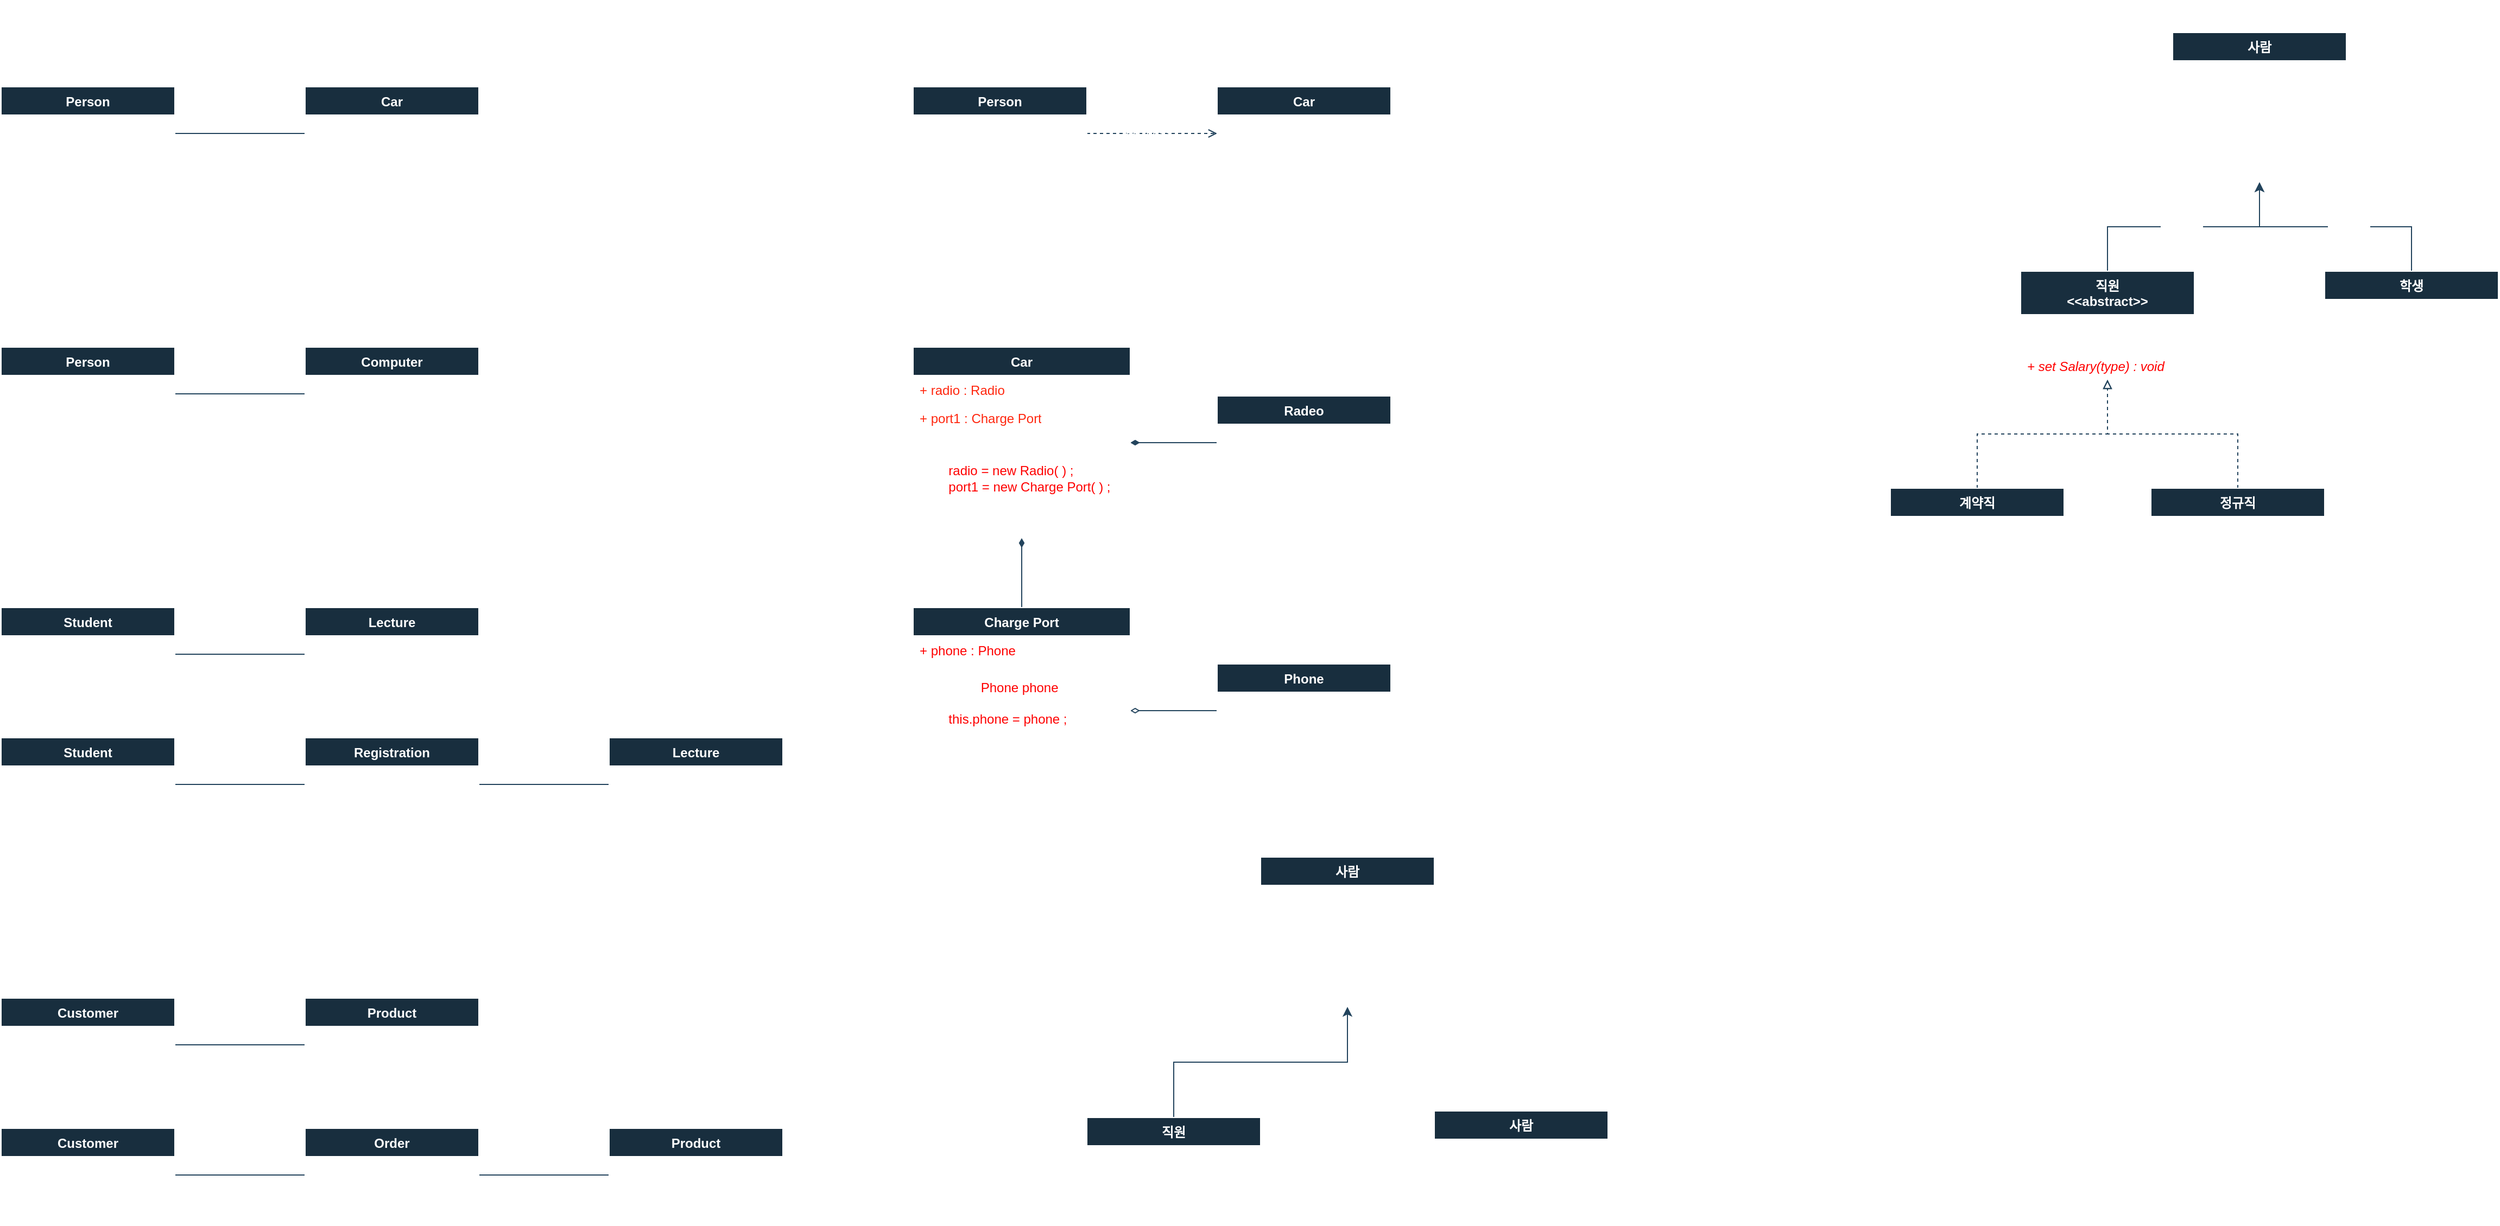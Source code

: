 <mxfile version="24.7.17">
  <diagram name="페이지-1" id="uVOw9xMow4wTjfzsZwFd">
    <mxGraphModel dx="1103" dy="649" grid="1" gridSize="10" guides="1" tooltips="1" connect="1" arrows="1" fold="1" page="1" pageScale="1" pageWidth="827" pageHeight="1169" math="0" shadow="0">
      <root>
        <mxCell id="0" />
        <mxCell id="1" parent="0" />
        <mxCell id="n6QwNtpWqtYijpGDVaqY-18" value="" style="edgeStyle=orthogonalEdgeStyle;rounded=0;orthogonalLoop=1;jettySize=auto;html=1;endArrow=none;endFill=0;labelBackgroundColor=none;strokeColor=#23445D;fontColor=default;" edge="1" parent="1" source="n6QwNtpWqtYijpGDVaqY-5" target="n6QwNtpWqtYijpGDVaqY-14">
          <mxGeometry relative="1" as="geometry" />
        </mxCell>
        <mxCell id="n6QwNtpWqtYijpGDVaqY-5" value="Person" style="swimlane;fontStyle=1;align=center;verticalAlign=top;childLayout=stackLayout;horizontal=1;startSize=26;horizontalStack=0;resizeParent=1;resizeParentMax=0;resizeLast=0;collapsible=1;marginBottom=0;whiteSpace=wrap;html=1;labelBackgroundColor=none;fillColor=#182E3E;strokeColor=#FFFFFF;fontColor=#FFFFFF;" vertex="1" parent="1">
          <mxGeometry x="40" y="90" width="160" height="86" as="geometry" />
        </mxCell>
        <mxCell id="n6QwNtpWqtYijpGDVaqY-6" value="+ field: type" style="text;strokeColor=none;fillColor=none;align=left;verticalAlign=top;spacingLeft=4;spacingRight=4;overflow=hidden;rotatable=0;points=[[0,0.5],[1,0.5]];portConstraint=eastwest;whiteSpace=wrap;html=1;labelBackgroundColor=none;fontColor=#FFFFFF;" vertex="1" parent="n6QwNtpWqtYijpGDVaqY-5">
          <mxGeometry y="26" width="160" height="26" as="geometry" />
        </mxCell>
        <mxCell id="n6QwNtpWqtYijpGDVaqY-7" value="" style="line;strokeWidth=1;fillColor=none;align=left;verticalAlign=middle;spacingTop=-1;spacingLeft=3;spacingRight=3;rotatable=0;labelPosition=right;points=[];portConstraint=eastwest;strokeColor=#FFFFFF;labelBackgroundColor=none;fontColor=#FFFFFF;" vertex="1" parent="n6QwNtpWqtYijpGDVaqY-5">
          <mxGeometry y="52" width="160" height="8" as="geometry" />
        </mxCell>
        <mxCell id="n6QwNtpWqtYijpGDVaqY-8" value="+ method(type): type" style="text;strokeColor=none;fillColor=none;align=left;verticalAlign=top;spacingLeft=4;spacingRight=4;overflow=hidden;rotatable=0;points=[[0,0.5],[1,0.5]];portConstraint=eastwest;whiteSpace=wrap;html=1;labelBackgroundColor=none;fontColor=#FFFFFF;" vertex="1" parent="n6QwNtpWqtYijpGDVaqY-5">
          <mxGeometry y="60" width="160" height="26" as="geometry" />
        </mxCell>
        <mxCell id="n6QwNtpWqtYijpGDVaqY-13" value="[연관] 사람이 자동차를 소유하다" style="text;html=1;align=center;verticalAlign=middle;resizable=0;points=[];autosize=1;strokeColor=none;fillColor=none;labelBackgroundColor=none;fontColor=#FFFFFF;" vertex="1" parent="1">
          <mxGeometry x="40" y="10" width="200" height="30" as="geometry" />
        </mxCell>
        <mxCell id="n6QwNtpWqtYijpGDVaqY-14" value="Car" style="swimlane;fontStyle=1;align=center;verticalAlign=top;childLayout=stackLayout;horizontal=1;startSize=26;horizontalStack=0;resizeParent=1;resizeParentMax=0;resizeLast=0;collapsible=1;marginBottom=0;whiteSpace=wrap;html=1;labelBackgroundColor=none;fillColor=#182E3E;strokeColor=#FFFFFF;fontColor=#FFFFFF;" vertex="1" parent="1">
          <mxGeometry x="320" y="90" width="160" height="86" as="geometry" />
        </mxCell>
        <mxCell id="n6QwNtpWqtYijpGDVaqY-15" value="+ field: type" style="text;strokeColor=none;fillColor=none;align=left;verticalAlign=top;spacingLeft=4;spacingRight=4;overflow=hidden;rotatable=0;points=[[0,0.5],[1,0.5]];portConstraint=eastwest;whiteSpace=wrap;html=1;labelBackgroundColor=none;fontColor=#FFFFFF;" vertex="1" parent="n6QwNtpWqtYijpGDVaqY-14">
          <mxGeometry y="26" width="160" height="26" as="geometry" />
        </mxCell>
        <mxCell id="n6QwNtpWqtYijpGDVaqY-16" value="" style="line;strokeWidth=1;fillColor=none;align=left;verticalAlign=middle;spacingTop=-1;spacingLeft=3;spacingRight=3;rotatable=0;labelPosition=right;points=[];portConstraint=eastwest;strokeColor=#FFFFFF;labelBackgroundColor=none;fontColor=#FFFFFF;" vertex="1" parent="n6QwNtpWqtYijpGDVaqY-14">
          <mxGeometry y="52" width="160" height="8" as="geometry" />
        </mxCell>
        <mxCell id="n6QwNtpWqtYijpGDVaqY-17" value="+ method(type): type" style="text;strokeColor=none;fillColor=none;align=left;verticalAlign=top;spacingLeft=4;spacingRight=4;overflow=hidden;rotatable=0;points=[[0,0.5],[1,0.5]];portConstraint=eastwest;whiteSpace=wrap;html=1;labelBackgroundColor=none;fontColor=#FFFFFF;" vertex="1" parent="n6QwNtpWqtYijpGDVaqY-14">
          <mxGeometry y="60" width="160" height="26" as="geometry" />
        </mxCell>
        <mxCell id="n6QwNtpWqtYijpGDVaqY-19" value="소유" style="text;html=1;align=center;verticalAlign=middle;resizable=0;points=[];autosize=1;strokeColor=none;fillColor=none;labelBackgroundColor=none;fontColor=#FFFFFF;" vertex="1" parent="1">
          <mxGeometry x="240" y="60" width="50" height="30" as="geometry" />
        </mxCell>
        <mxCell id="n6QwNtpWqtYijpGDVaqY-20" value="소유자" style="text;html=1;align=center;verticalAlign=middle;resizable=0;points=[];autosize=1;strokeColor=none;fillColor=none;labelBackgroundColor=none;fontColor=#FFFFFF;" vertex="1" parent="1">
          <mxGeometry x="200" y="108" width="60" height="30" as="geometry" />
        </mxCell>
        <mxCell id="n6QwNtpWqtYijpGDVaqY-21" value="소유물" style="text;html=1;align=center;verticalAlign=middle;resizable=0;points=[];autosize=1;strokeColor=none;fillColor=none;labelBackgroundColor=none;fontColor=#FFFFFF;" vertex="1" parent="1">
          <mxGeometry x="260" y="108" width="60" height="30" as="geometry" />
        </mxCell>
        <mxCell id="n6QwNtpWqtYijpGDVaqY-22" value="0...*" style="text;html=1;align=center;verticalAlign=middle;resizable=0;points=[];autosize=1;strokeColor=none;fillColor=none;labelBackgroundColor=none;fontColor=#FFFFFF;" vertex="1" parent="1">
          <mxGeometry x="200" y="130" width="40" height="30" as="geometry" />
        </mxCell>
        <mxCell id="n6QwNtpWqtYijpGDVaqY-24" value="0, 1" style="text;html=1;align=center;verticalAlign=middle;resizable=0;points=[];autosize=1;strokeColor=none;fillColor=none;labelBackgroundColor=none;fontColor=#FFFFFF;" vertex="1" parent="1">
          <mxGeometry x="280" y="130" width="40" height="30" as="geometry" />
        </mxCell>
        <mxCell id="n6QwNtpWqtYijpGDVaqY-25" value="[연관] 사람이 컴퓨터를 구매하다" style="text;html=1;align=center;verticalAlign=middle;resizable=0;points=[];autosize=1;strokeColor=none;fillColor=none;labelBackgroundColor=none;fontColor=#FFFFFF;" vertex="1" parent="1">
          <mxGeometry x="40" y="250" width="200" height="30" as="geometry" />
        </mxCell>
        <mxCell id="n6QwNtpWqtYijpGDVaqY-35" value="" style="edgeStyle=orthogonalEdgeStyle;rounded=0;orthogonalLoop=1;jettySize=auto;html=1;endArrow=none;endFill=0;labelBackgroundColor=none;strokeColor=#23445D;fontColor=default;" edge="1" parent="1" source="n6QwNtpWqtYijpGDVaqY-26" target="n6QwNtpWqtYijpGDVaqY-31">
          <mxGeometry relative="1" as="geometry" />
        </mxCell>
        <mxCell id="n6QwNtpWqtYijpGDVaqY-26" value="Person" style="swimlane;fontStyle=1;align=center;verticalAlign=top;childLayout=stackLayout;horizontal=1;startSize=26;horizontalStack=0;resizeParent=1;resizeParentMax=0;resizeLast=0;collapsible=1;marginBottom=0;whiteSpace=wrap;html=1;labelBackgroundColor=none;fillColor=#182E3E;strokeColor=#FFFFFF;fontColor=#FFFFFF;" vertex="1" parent="1">
          <mxGeometry x="40" y="330" width="160" height="86" as="geometry" />
        </mxCell>
        <mxCell id="n6QwNtpWqtYijpGDVaqY-27" value="+ field: type" style="text;strokeColor=none;fillColor=none;align=left;verticalAlign=top;spacingLeft=4;spacingRight=4;overflow=hidden;rotatable=0;points=[[0,0.5],[1,0.5]];portConstraint=eastwest;whiteSpace=wrap;html=1;labelBackgroundColor=none;fontColor=#FFFFFF;" vertex="1" parent="n6QwNtpWqtYijpGDVaqY-26">
          <mxGeometry y="26" width="160" height="26" as="geometry" />
        </mxCell>
        <mxCell id="n6QwNtpWqtYijpGDVaqY-28" value="" style="line;strokeWidth=1;fillColor=none;align=left;verticalAlign=middle;spacingTop=-1;spacingLeft=3;spacingRight=3;rotatable=0;labelPosition=right;points=[];portConstraint=eastwest;strokeColor=#FFFFFF;labelBackgroundColor=none;fontColor=#FFFFFF;" vertex="1" parent="n6QwNtpWqtYijpGDVaqY-26">
          <mxGeometry y="52" width="160" height="8" as="geometry" />
        </mxCell>
        <mxCell id="n6QwNtpWqtYijpGDVaqY-29" value="+ method(type): type" style="text;strokeColor=none;fillColor=none;align=left;verticalAlign=top;spacingLeft=4;spacingRight=4;overflow=hidden;rotatable=0;points=[[0,0.5],[1,0.5]];portConstraint=eastwest;whiteSpace=wrap;html=1;labelBackgroundColor=none;fontColor=#FFFFFF;" vertex="1" parent="n6QwNtpWqtYijpGDVaqY-26">
          <mxGeometry y="60" width="160" height="26" as="geometry" />
        </mxCell>
        <mxCell id="n6QwNtpWqtYijpGDVaqY-31" value="Computer" style="swimlane;fontStyle=1;align=center;verticalAlign=top;childLayout=stackLayout;horizontal=1;startSize=26;horizontalStack=0;resizeParent=1;resizeParentMax=0;resizeLast=0;collapsible=1;marginBottom=0;whiteSpace=wrap;html=1;labelBackgroundColor=none;fillColor=#182E3E;strokeColor=#FFFFFF;fontColor=#FFFFFF;" vertex="1" parent="1">
          <mxGeometry x="320" y="330" width="160" height="86" as="geometry" />
        </mxCell>
        <mxCell id="n6QwNtpWqtYijpGDVaqY-32" value="+ field: type" style="text;strokeColor=none;fillColor=none;align=left;verticalAlign=top;spacingLeft=4;spacingRight=4;overflow=hidden;rotatable=0;points=[[0,0.5],[1,0.5]];portConstraint=eastwest;whiteSpace=wrap;html=1;labelBackgroundColor=none;fontColor=#FFFFFF;" vertex="1" parent="n6QwNtpWqtYijpGDVaqY-31">
          <mxGeometry y="26" width="160" height="26" as="geometry" />
        </mxCell>
        <mxCell id="n6QwNtpWqtYijpGDVaqY-33" value="" style="line;strokeWidth=1;fillColor=none;align=left;verticalAlign=middle;spacingTop=-1;spacingLeft=3;spacingRight=3;rotatable=0;labelPosition=right;points=[];portConstraint=eastwest;strokeColor=#FFFFFF;labelBackgroundColor=none;fontColor=#FFFFFF;" vertex="1" parent="n6QwNtpWqtYijpGDVaqY-31">
          <mxGeometry y="52" width="160" height="8" as="geometry" />
        </mxCell>
        <mxCell id="n6QwNtpWqtYijpGDVaqY-34" value="+ method(type): type" style="text;strokeColor=none;fillColor=none;align=left;verticalAlign=top;spacingLeft=4;spacingRight=4;overflow=hidden;rotatable=0;points=[[0,0.5],[1,0.5]];portConstraint=eastwest;whiteSpace=wrap;html=1;labelBackgroundColor=none;fontColor=#FFFFFF;" vertex="1" parent="n6QwNtpWqtYijpGDVaqY-31">
          <mxGeometry y="60" width="160" height="26" as="geometry" />
        </mxCell>
        <mxCell id="n6QwNtpWqtYijpGDVaqY-36" value="구매" style="text;html=1;align=center;verticalAlign=middle;resizable=0;points=[];autosize=1;strokeColor=none;fillColor=none;labelBackgroundColor=none;fontColor=#FFFFFF;" vertex="1" parent="1">
          <mxGeometry x="240" y="300" width="50" height="30" as="geometry" />
        </mxCell>
        <mxCell id="n6QwNtpWqtYijpGDVaqY-37" value="구매자" style="text;html=1;align=center;verticalAlign=middle;resizable=0;points=[];autosize=1;strokeColor=none;fillColor=none;labelBackgroundColor=none;fontColor=#FFFFFF;" vertex="1" parent="1">
          <mxGeometry x="200" y="350" width="60" height="30" as="geometry" />
        </mxCell>
        <mxCell id="n6QwNtpWqtYijpGDVaqY-38" value="상품" style="text;html=1;align=center;verticalAlign=middle;resizable=0;points=[];autosize=1;strokeColor=none;fillColor=none;labelBackgroundColor=none;fontColor=#FFFFFF;" vertex="1" parent="1">
          <mxGeometry x="270" y="350" width="50" height="30" as="geometry" />
        </mxCell>
        <mxCell id="n6QwNtpWqtYijpGDVaqY-39" value="0...*" style="text;html=1;align=center;verticalAlign=middle;resizable=0;points=[];autosize=1;strokeColor=none;fillColor=none;labelBackgroundColor=none;fontColor=#FFFFFF;" vertex="1" parent="1">
          <mxGeometry x="200" y="370" width="40" height="30" as="geometry" />
        </mxCell>
        <mxCell id="n6QwNtpWqtYijpGDVaqY-40" value="0, 1" style="text;html=1;align=center;verticalAlign=middle;resizable=0;points=[];autosize=1;strokeColor=none;fillColor=none;labelBackgroundColor=none;fontColor=#FFFFFF;" vertex="1" parent="1">
          <mxGeometry x="280" y="370" width="40" height="30" as="geometry" />
        </mxCell>
        <mxCell id="n6QwNtpWqtYijpGDVaqY-42" value="[연관] 학생이 수업에 수강신청을 하다" style="text;html=1;align=center;verticalAlign=middle;resizable=0;points=[];autosize=1;strokeColor=none;fillColor=none;labelBackgroundColor=none;fontColor=#FFFFFF;" vertex="1" parent="1">
          <mxGeometry x="40" y="490" width="220" height="30" as="geometry" />
        </mxCell>
        <mxCell id="n6QwNtpWqtYijpGDVaqY-47" value="" style="edgeStyle=orthogonalEdgeStyle;rounded=0;orthogonalLoop=1;jettySize=auto;html=1;endArrow=none;endFill=0;labelBackgroundColor=none;strokeColor=#23445D;fontColor=default;" edge="1" source="n6QwNtpWqtYijpGDVaqY-48" target="n6QwNtpWqtYijpGDVaqY-52" parent="1">
          <mxGeometry relative="1" as="geometry" />
        </mxCell>
        <mxCell id="n6QwNtpWqtYijpGDVaqY-48" value="Student" style="swimlane;fontStyle=1;align=center;verticalAlign=top;childLayout=stackLayout;horizontal=1;startSize=26;horizontalStack=0;resizeParent=1;resizeParentMax=0;resizeLast=0;collapsible=1;marginBottom=0;whiteSpace=wrap;html=1;labelBackgroundColor=none;fillColor=#182E3E;strokeColor=#FFFFFF;fontColor=#FFFFFF;" vertex="1" parent="1">
          <mxGeometry x="40" y="570" width="160" height="86" as="geometry" />
        </mxCell>
        <mxCell id="n6QwNtpWqtYijpGDVaqY-49" value="+ field: type" style="text;strokeColor=none;fillColor=none;align=left;verticalAlign=top;spacingLeft=4;spacingRight=4;overflow=hidden;rotatable=0;points=[[0,0.5],[1,0.5]];portConstraint=eastwest;whiteSpace=wrap;html=1;labelBackgroundColor=none;fontColor=#FFFFFF;" vertex="1" parent="n6QwNtpWqtYijpGDVaqY-48">
          <mxGeometry y="26" width="160" height="26" as="geometry" />
        </mxCell>
        <mxCell id="n6QwNtpWqtYijpGDVaqY-50" value="" style="line;strokeWidth=1;fillColor=none;align=left;verticalAlign=middle;spacingTop=-1;spacingLeft=3;spacingRight=3;rotatable=0;labelPosition=right;points=[];portConstraint=eastwest;strokeColor=#FFFFFF;labelBackgroundColor=none;fontColor=#FFFFFF;" vertex="1" parent="n6QwNtpWqtYijpGDVaqY-48">
          <mxGeometry y="52" width="160" height="8" as="geometry" />
        </mxCell>
        <mxCell id="n6QwNtpWqtYijpGDVaqY-51" value="+ method(type): type" style="text;strokeColor=none;fillColor=none;align=left;verticalAlign=top;spacingLeft=4;spacingRight=4;overflow=hidden;rotatable=0;points=[[0,0.5],[1,0.5]];portConstraint=eastwest;whiteSpace=wrap;html=1;labelBackgroundColor=none;fontColor=#FFFFFF;" vertex="1" parent="n6QwNtpWqtYijpGDVaqY-48">
          <mxGeometry y="60" width="160" height="26" as="geometry" />
        </mxCell>
        <mxCell id="n6QwNtpWqtYijpGDVaqY-52" value="Lecture" style="swimlane;fontStyle=1;align=center;verticalAlign=top;childLayout=stackLayout;horizontal=1;startSize=26;horizontalStack=0;resizeParent=1;resizeParentMax=0;resizeLast=0;collapsible=1;marginBottom=0;whiteSpace=wrap;html=1;labelBackgroundColor=none;fillColor=#182E3E;strokeColor=#FFFFFF;fontColor=#FFFFFF;" vertex="1" parent="1">
          <mxGeometry x="320" y="570" width="160" height="86" as="geometry" />
        </mxCell>
        <mxCell id="n6QwNtpWqtYijpGDVaqY-53" value="+ field: type" style="text;strokeColor=none;fillColor=none;align=left;verticalAlign=top;spacingLeft=4;spacingRight=4;overflow=hidden;rotatable=0;points=[[0,0.5],[1,0.5]];portConstraint=eastwest;whiteSpace=wrap;html=1;labelBackgroundColor=none;fontColor=#FFFFFF;" vertex="1" parent="n6QwNtpWqtYijpGDVaqY-52">
          <mxGeometry y="26" width="160" height="26" as="geometry" />
        </mxCell>
        <mxCell id="n6QwNtpWqtYijpGDVaqY-54" value="" style="line;strokeWidth=1;fillColor=none;align=left;verticalAlign=middle;spacingTop=-1;spacingLeft=3;spacingRight=3;rotatable=0;labelPosition=right;points=[];portConstraint=eastwest;strokeColor=#FFFFFF;labelBackgroundColor=none;fontColor=#FFFFFF;" vertex="1" parent="n6QwNtpWqtYijpGDVaqY-52">
          <mxGeometry y="52" width="160" height="8" as="geometry" />
        </mxCell>
        <mxCell id="n6QwNtpWqtYijpGDVaqY-55" value="+ method(type): type" style="text;strokeColor=none;fillColor=none;align=left;verticalAlign=top;spacingLeft=4;spacingRight=4;overflow=hidden;rotatable=0;points=[[0,0.5],[1,0.5]];portConstraint=eastwest;whiteSpace=wrap;html=1;labelBackgroundColor=none;fontColor=#FFFFFF;" vertex="1" parent="n6QwNtpWqtYijpGDVaqY-52">
          <mxGeometry y="60" width="160" height="26" as="geometry" />
        </mxCell>
        <mxCell id="n6QwNtpWqtYijpGDVaqY-56" value="수강신청" style="text;html=1;align=center;verticalAlign=middle;resizable=0;points=[];autosize=1;strokeColor=none;fillColor=none;labelBackgroundColor=none;fontColor=#FFFFFF;" vertex="1" parent="1">
          <mxGeometry x="230" y="540" width="70" height="30" as="geometry" />
        </mxCell>
        <mxCell id="n6QwNtpWqtYijpGDVaqY-57" value="수강생" style="text;html=1;align=center;verticalAlign=middle;resizable=0;points=[];autosize=1;strokeColor=none;fillColor=none;labelBackgroundColor=none;fontColor=#FFFFFF;" vertex="1" parent="1">
          <mxGeometry x="200" y="590" width="60" height="30" as="geometry" />
        </mxCell>
        <mxCell id="n6QwNtpWqtYijpGDVaqY-58" value="수업" style="text;html=1;align=center;verticalAlign=middle;resizable=0;points=[];autosize=1;strokeColor=none;fillColor=none;labelBackgroundColor=none;fontColor=#FFFFFF;" vertex="1" parent="1">
          <mxGeometry x="270" y="590" width="50" height="30" as="geometry" />
        </mxCell>
        <mxCell id="n6QwNtpWqtYijpGDVaqY-59" value="0...*" style="text;html=1;align=center;verticalAlign=middle;resizable=0;points=[];autosize=1;strokeColor=none;fillColor=none;labelBackgroundColor=none;fontColor=#FFFFFF;" vertex="1" parent="1">
          <mxGeometry x="200" y="610" width="40" height="30" as="geometry" />
        </mxCell>
        <mxCell id="n6QwNtpWqtYijpGDVaqY-60" value="0...*" style="text;html=1;align=center;verticalAlign=middle;resizable=0;points=[];autosize=1;strokeColor=none;fillColor=none;labelBackgroundColor=none;fontColor=#FFFFFF;" vertex="1" parent="1">
          <mxGeometry x="280" y="610" width="40" height="30" as="geometry" />
        </mxCell>
        <mxCell id="n6QwNtpWqtYijpGDVaqY-69" value="" style="edgeStyle=orthogonalEdgeStyle;rounded=0;orthogonalLoop=1;jettySize=auto;html=1;endArrow=none;endFill=0;labelBackgroundColor=none;strokeColor=#23445D;fontColor=default;" edge="1" parent="1" source="n6QwNtpWqtYijpGDVaqY-61" target="n6QwNtpWqtYijpGDVaqY-65">
          <mxGeometry relative="1" as="geometry" />
        </mxCell>
        <mxCell id="n6QwNtpWqtYijpGDVaqY-61" value="Student" style="swimlane;fontStyle=1;align=center;verticalAlign=top;childLayout=stackLayout;horizontal=1;startSize=26;horizontalStack=0;resizeParent=1;resizeParentMax=0;resizeLast=0;collapsible=1;marginBottom=0;whiteSpace=wrap;html=1;labelBackgroundColor=none;fillColor=#182E3E;strokeColor=#FFFFFF;fontColor=#FFFFFF;" vertex="1" parent="1">
          <mxGeometry x="40" y="690" width="160" height="86" as="geometry" />
        </mxCell>
        <mxCell id="n6QwNtpWqtYijpGDVaqY-62" value="+ field: type" style="text;strokeColor=none;fillColor=none;align=left;verticalAlign=top;spacingLeft=4;spacingRight=4;overflow=hidden;rotatable=0;points=[[0,0.5],[1,0.5]];portConstraint=eastwest;whiteSpace=wrap;html=1;labelBackgroundColor=none;fontColor=#FFFFFF;" vertex="1" parent="n6QwNtpWqtYijpGDVaqY-61">
          <mxGeometry y="26" width="160" height="26" as="geometry" />
        </mxCell>
        <mxCell id="n6QwNtpWqtYijpGDVaqY-63" value="" style="line;strokeWidth=1;fillColor=none;align=left;verticalAlign=middle;spacingTop=-1;spacingLeft=3;spacingRight=3;rotatable=0;labelPosition=right;points=[];portConstraint=eastwest;strokeColor=#FFFFFF;labelBackgroundColor=none;fontColor=#FFFFFF;" vertex="1" parent="n6QwNtpWqtYijpGDVaqY-61">
          <mxGeometry y="52" width="160" height="8" as="geometry" />
        </mxCell>
        <mxCell id="n6QwNtpWqtYijpGDVaqY-64" value="+ method(type): type" style="text;strokeColor=none;fillColor=none;align=left;verticalAlign=top;spacingLeft=4;spacingRight=4;overflow=hidden;rotatable=0;points=[[0,0.5],[1,0.5]];portConstraint=eastwest;whiteSpace=wrap;html=1;labelBackgroundColor=none;fontColor=#FFFFFF;" vertex="1" parent="n6QwNtpWqtYijpGDVaqY-61">
          <mxGeometry y="60" width="160" height="26" as="geometry" />
        </mxCell>
        <mxCell id="n6QwNtpWqtYijpGDVaqY-74" value="" style="edgeStyle=orthogonalEdgeStyle;rounded=0;orthogonalLoop=1;jettySize=auto;html=1;endArrow=none;endFill=0;labelBackgroundColor=none;strokeColor=#23445D;fontColor=default;" edge="1" parent="1" source="n6QwNtpWqtYijpGDVaqY-65" target="n6QwNtpWqtYijpGDVaqY-70">
          <mxGeometry relative="1" as="geometry" />
        </mxCell>
        <mxCell id="n6QwNtpWqtYijpGDVaqY-65" value="Registration" style="swimlane;fontStyle=1;align=center;verticalAlign=top;childLayout=stackLayout;horizontal=1;startSize=26;horizontalStack=0;resizeParent=1;resizeParentMax=0;resizeLast=0;collapsible=1;marginBottom=0;whiteSpace=wrap;html=1;labelBackgroundColor=none;fillColor=#182E3E;strokeColor=#FFFFFF;fontColor=#FFFFFF;" vertex="1" parent="1">
          <mxGeometry x="320" y="690" width="160" height="86" as="geometry" />
        </mxCell>
        <mxCell id="n6QwNtpWqtYijpGDVaqY-66" value="+ field: type" style="text;strokeColor=none;fillColor=none;align=left;verticalAlign=top;spacingLeft=4;spacingRight=4;overflow=hidden;rotatable=0;points=[[0,0.5],[1,0.5]];portConstraint=eastwest;whiteSpace=wrap;html=1;labelBackgroundColor=none;fontColor=#FFFFFF;" vertex="1" parent="n6QwNtpWqtYijpGDVaqY-65">
          <mxGeometry y="26" width="160" height="26" as="geometry" />
        </mxCell>
        <mxCell id="n6QwNtpWqtYijpGDVaqY-67" value="" style="line;strokeWidth=1;fillColor=none;align=left;verticalAlign=middle;spacingTop=-1;spacingLeft=3;spacingRight=3;rotatable=0;labelPosition=right;points=[];portConstraint=eastwest;strokeColor=#FFFFFF;labelBackgroundColor=none;fontColor=#FFFFFF;" vertex="1" parent="n6QwNtpWqtYijpGDVaqY-65">
          <mxGeometry y="52" width="160" height="8" as="geometry" />
        </mxCell>
        <mxCell id="n6QwNtpWqtYijpGDVaqY-68" value="+ method(type): type" style="text;strokeColor=none;fillColor=none;align=left;verticalAlign=top;spacingLeft=4;spacingRight=4;overflow=hidden;rotatable=0;points=[[0,0.5],[1,0.5]];portConstraint=eastwest;whiteSpace=wrap;html=1;labelBackgroundColor=none;fontColor=#FFFFFF;" vertex="1" parent="n6QwNtpWqtYijpGDVaqY-65">
          <mxGeometry y="60" width="160" height="26" as="geometry" />
        </mxCell>
        <mxCell id="n6QwNtpWqtYijpGDVaqY-70" value="Lecture" style="swimlane;fontStyle=1;align=center;verticalAlign=top;childLayout=stackLayout;horizontal=1;startSize=26;horizontalStack=0;resizeParent=1;resizeParentMax=0;resizeLast=0;collapsible=1;marginBottom=0;whiteSpace=wrap;html=1;labelBackgroundColor=none;fillColor=#182E3E;strokeColor=#FFFFFF;fontColor=#FFFFFF;" vertex="1" parent="1">
          <mxGeometry x="600" y="690" width="160" height="86" as="geometry" />
        </mxCell>
        <mxCell id="n6QwNtpWqtYijpGDVaqY-71" value="+ field: type" style="text;strokeColor=none;fillColor=none;align=left;verticalAlign=top;spacingLeft=4;spacingRight=4;overflow=hidden;rotatable=0;points=[[0,0.5],[1,0.5]];portConstraint=eastwest;whiteSpace=wrap;html=1;labelBackgroundColor=none;fontColor=#FFFFFF;" vertex="1" parent="n6QwNtpWqtYijpGDVaqY-70">
          <mxGeometry y="26" width="160" height="26" as="geometry" />
        </mxCell>
        <mxCell id="n6QwNtpWqtYijpGDVaqY-72" value="" style="line;strokeWidth=1;fillColor=none;align=left;verticalAlign=middle;spacingTop=-1;spacingLeft=3;spacingRight=3;rotatable=0;labelPosition=right;points=[];portConstraint=eastwest;strokeColor=#FFFFFF;labelBackgroundColor=none;fontColor=#FFFFFF;" vertex="1" parent="n6QwNtpWqtYijpGDVaqY-70">
          <mxGeometry y="52" width="160" height="8" as="geometry" />
        </mxCell>
        <mxCell id="n6QwNtpWqtYijpGDVaqY-73" value="+ method(type): type" style="text;strokeColor=none;fillColor=none;align=left;verticalAlign=top;spacingLeft=4;spacingRight=4;overflow=hidden;rotatable=0;points=[[0,0.5],[1,0.5]];portConstraint=eastwest;whiteSpace=wrap;html=1;labelBackgroundColor=none;fontColor=#FFFFFF;" vertex="1" parent="n6QwNtpWqtYijpGDVaqY-70">
          <mxGeometry y="60" width="160" height="26" as="geometry" />
        </mxCell>
        <mxCell id="n6QwNtpWqtYijpGDVaqY-75" value="1" style="text;html=1;align=center;verticalAlign=middle;resizable=0;points=[];autosize=1;strokeColor=none;fillColor=none;labelBackgroundColor=none;fontColor=#FFFFFF;" vertex="1" parent="1">
          <mxGeometry x="205" y="730" width="30" height="30" as="geometry" />
        </mxCell>
        <mxCell id="n6QwNtpWqtYijpGDVaqY-76" value="0...*" style="text;html=1;align=center;verticalAlign=middle;resizable=0;points=[];autosize=1;strokeColor=none;fillColor=none;labelBackgroundColor=none;fontColor=#FFFFFF;" vertex="1" parent="1">
          <mxGeometry x="280" y="730" width="40" height="30" as="geometry" />
        </mxCell>
        <mxCell id="n6QwNtpWqtYijpGDVaqY-79" value="0...*" style="text;html=1;align=center;verticalAlign=middle;resizable=0;points=[];autosize=1;strokeColor=none;fillColor=none;labelBackgroundColor=none;fontColor=#FFFFFF;" vertex="1" parent="1">
          <mxGeometry x="480" y="730" width="40" height="30" as="geometry" />
        </mxCell>
        <mxCell id="n6QwNtpWqtYijpGDVaqY-80" value="1" style="text;html=1;align=center;verticalAlign=middle;resizable=0;points=[];autosize=1;strokeColor=none;fillColor=none;labelBackgroundColor=none;fontColor=#FFFFFF;" vertex="1" parent="1">
          <mxGeometry x="565" y="730" width="30" height="30" as="geometry" />
        </mxCell>
        <mxCell id="n6QwNtpWqtYijpGDVaqY-81" value="[연관] 고객이 제품을 주문하다" style="text;html=1;align=center;verticalAlign=middle;resizable=0;points=[];autosize=1;strokeColor=none;fillColor=none;labelBackgroundColor=none;fontColor=#FFFFFF;" vertex="1" parent="1">
          <mxGeometry x="40" y="850" width="180" height="30" as="geometry" />
        </mxCell>
        <mxCell id="n6QwNtpWqtYijpGDVaqY-82" value="" style="edgeStyle=orthogonalEdgeStyle;rounded=0;orthogonalLoop=1;jettySize=auto;html=1;endArrow=none;endFill=0;labelBackgroundColor=none;strokeColor=#23445D;fontColor=default;" edge="1" source="n6QwNtpWqtYijpGDVaqY-83" target="n6QwNtpWqtYijpGDVaqY-87" parent="1">
          <mxGeometry relative="1" as="geometry" />
        </mxCell>
        <mxCell id="n6QwNtpWqtYijpGDVaqY-83" value="Customer" style="swimlane;fontStyle=1;align=center;verticalAlign=top;childLayout=stackLayout;horizontal=1;startSize=26;horizontalStack=0;resizeParent=1;resizeParentMax=0;resizeLast=0;collapsible=1;marginBottom=0;whiteSpace=wrap;html=1;labelBackgroundColor=none;fillColor=#182E3E;strokeColor=#FFFFFF;fontColor=#FFFFFF;" vertex="1" parent="1">
          <mxGeometry x="40" y="930" width="160" height="86" as="geometry" />
        </mxCell>
        <mxCell id="n6QwNtpWqtYijpGDVaqY-84" value="+ field: type" style="text;strokeColor=none;fillColor=none;align=left;verticalAlign=top;spacingLeft=4;spacingRight=4;overflow=hidden;rotatable=0;points=[[0,0.5],[1,0.5]];portConstraint=eastwest;whiteSpace=wrap;html=1;labelBackgroundColor=none;fontColor=#FFFFFF;" vertex="1" parent="n6QwNtpWqtYijpGDVaqY-83">
          <mxGeometry y="26" width="160" height="26" as="geometry" />
        </mxCell>
        <mxCell id="n6QwNtpWqtYijpGDVaqY-85" value="" style="line;strokeWidth=1;fillColor=none;align=left;verticalAlign=middle;spacingTop=-1;spacingLeft=3;spacingRight=3;rotatable=0;labelPosition=right;points=[];portConstraint=eastwest;strokeColor=#FFFFFF;labelBackgroundColor=none;fontColor=#FFFFFF;" vertex="1" parent="n6QwNtpWqtYijpGDVaqY-83">
          <mxGeometry y="52" width="160" height="8" as="geometry" />
        </mxCell>
        <mxCell id="n6QwNtpWqtYijpGDVaqY-86" value="+ method(type): type" style="text;strokeColor=none;fillColor=none;align=left;verticalAlign=top;spacingLeft=4;spacingRight=4;overflow=hidden;rotatable=0;points=[[0,0.5],[1,0.5]];portConstraint=eastwest;whiteSpace=wrap;html=1;labelBackgroundColor=none;fontColor=#FFFFFF;" vertex="1" parent="n6QwNtpWqtYijpGDVaqY-83">
          <mxGeometry y="60" width="160" height="26" as="geometry" />
        </mxCell>
        <mxCell id="n6QwNtpWqtYijpGDVaqY-87" value="Product" style="swimlane;fontStyle=1;align=center;verticalAlign=top;childLayout=stackLayout;horizontal=1;startSize=26;horizontalStack=0;resizeParent=1;resizeParentMax=0;resizeLast=0;collapsible=1;marginBottom=0;whiteSpace=wrap;html=1;labelBackgroundColor=none;fillColor=#182E3E;strokeColor=#FFFFFF;fontColor=#FFFFFF;" vertex="1" parent="1">
          <mxGeometry x="320" y="930" width="160" height="86" as="geometry" />
        </mxCell>
        <mxCell id="n6QwNtpWqtYijpGDVaqY-88" value="+ field: type" style="text;strokeColor=none;fillColor=none;align=left;verticalAlign=top;spacingLeft=4;spacingRight=4;overflow=hidden;rotatable=0;points=[[0,0.5],[1,0.5]];portConstraint=eastwest;whiteSpace=wrap;html=1;labelBackgroundColor=none;fontColor=#FFFFFF;" vertex="1" parent="n6QwNtpWqtYijpGDVaqY-87">
          <mxGeometry y="26" width="160" height="26" as="geometry" />
        </mxCell>
        <mxCell id="n6QwNtpWqtYijpGDVaqY-89" value="" style="line;strokeWidth=1;fillColor=none;align=left;verticalAlign=middle;spacingTop=-1;spacingLeft=3;spacingRight=3;rotatable=0;labelPosition=right;points=[];portConstraint=eastwest;strokeColor=#FFFFFF;labelBackgroundColor=none;fontColor=#FFFFFF;" vertex="1" parent="n6QwNtpWqtYijpGDVaqY-87">
          <mxGeometry y="52" width="160" height="8" as="geometry" />
        </mxCell>
        <mxCell id="n6QwNtpWqtYijpGDVaqY-90" value="+ method(type): type" style="text;strokeColor=none;fillColor=none;align=left;verticalAlign=top;spacingLeft=4;spacingRight=4;overflow=hidden;rotatable=0;points=[[0,0.5],[1,0.5]];portConstraint=eastwest;whiteSpace=wrap;html=1;labelBackgroundColor=none;fontColor=#FFFFFF;" vertex="1" parent="n6QwNtpWqtYijpGDVaqY-87">
          <mxGeometry y="60" width="160" height="26" as="geometry" />
        </mxCell>
        <mxCell id="n6QwNtpWqtYijpGDVaqY-91" value="주문" style="text;html=1;align=center;verticalAlign=middle;resizable=0;points=[];autosize=1;strokeColor=none;fillColor=none;labelBackgroundColor=none;fontColor=#FFFFFF;" vertex="1" parent="1">
          <mxGeometry x="240" y="900" width="50" height="30" as="geometry" />
        </mxCell>
        <mxCell id="n6QwNtpWqtYijpGDVaqY-92" value="고객" style="text;html=1;align=center;verticalAlign=middle;resizable=0;points=[];autosize=1;strokeColor=none;fillColor=none;labelBackgroundColor=none;fontColor=#FFFFFF;" vertex="1" parent="1">
          <mxGeometry x="200" y="950" width="50" height="30" as="geometry" />
        </mxCell>
        <mxCell id="n6QwNtpWqtYijpGDVaqY-93" value="제품" style="text;html=1;align=center;verticalAlign=middle;resizable=0;points=[];autosize=1;strokeColor=none;fillColor=none;labelBackgroundColor=none;fontColor=#FFFFFF;" vertex="1" parent="1">
          <mxGeometry x="270" y="950" width="50" height="30" as="geometry" />
        </mxCell>
        <mxCell id="n6QwNtpWqtYijpGDVaqY-94" value="0...*" style="text;html=1;align=center;verticalAlign=middle;resizable=0;points=[];autosize=1;strokeColor=none;fillColor=none;labelBackgroundColor=none;fontColor=#FFFFFF;" vertex="1" parent="1">
          <mxGeometry x="200" y="970" width="40" height="30" as="geometry" />
        </mxCell>
        <mxCell id="n6QwNtpWqtYijpGDVaqY-95" value="0...*" style="text;html=1;align=center;verticalAlign=middle;resizable=0;points=[];autosize=1;strokeColor=none;fillColor=none;labelBackgroundColor=none;fontColor=#FFFFFF;" vertex="1" parent="1">
          <mxGeometry x="280" y="970" width="40" height="30" as="geometry" />
        </mxCell>
        <mxCell id="n6QwNtpWqtYijpGDVaqY-96" value="" style="edgeStyle=orthogonalEdgeStyle;rounded=0;orthogonalLoop=1;jettySize=auto;html=1;endArrow=none;endFill=0;labelBackgroundColor=none;strokeColor=#23445D;fontColor=default;" edge="1" source="n6QwNtpWqtYijpGDVaqY-97" target="n6QwNtpWqtYijpGDVaqY-102" parent="1">
          <mxGeometry relative="1" as="geometry" />
        </mxCell>
        <mxCell id="n6QwNtpWqtYijpGDVaqY-97" value="Customer" style="swimlane;fontStyle=1;align=center;verticalAlign=top;childLayout=stackLayout;horizontal=1;startSize=26;horizontalStack=0;resizeParent=1;resizeParentMax=0;resizeLast=0;collapsible=1;marginBottom=0;whiteSpace=wrap;html=1;labelBackgroundColor=none;fillColor=#182E3E;strokeColor=#FFFFFF;fontColor=#FFFFFF;" vertex="1" parent="1">
          <mxGeometry x="40" y="1050" width="160" height="86" as="geometry" />
        </mxCell>
        <mxCell id="n6QwNtpWqtYijpGDVaqY-98" value="+ field: type" style="text;strokeColor=none;fillColor=none;align=left;verticalAlign=top;spacingLeft=4;spacingRight=4;overflow=hidden;rotatable=0;points=[[0,0.5],[1,0.5]];portConstraint=eastwest;whiteSpace=wrap;html=1;labelBackgroundColor=none;fontColor=#FFFFFF;" vertex="1" parent="n6QwNtpWqtYijpGDVaqY-97">
          <mxGeometry y="26" width="160" height="26" as="geometry" />
        </mxCell>
        <mxCell id="n6QwNtpWqtYijpGDVaqY-99" value="" style="line;strokeWidth=1;fillColor=none;align=left;verticalAlign=middle;spacingTop=-1;spacingLeft=3;spacingRight=3;rotatable=0;labelPosition=right;points=[];portConstraint=eastwest;strokeColor=#FFFFFF;labelBackgroundColor=none;fontColor=#FFFFFF;" vertex="1" parent="n6QwNtpWqtYijpGDVaqY-97">
          <mxGeometry y="52" width="160" height="8" as="geometry" />
        </mxCell>
        <mxCell id="n6QwNtpWqtYijpGDVaqY-100" value="+ method(type): type" style="text;strokeColor=none;fillColor=none;align=left;verticalAlign=top;spacingLeft=4;spacingRight=4;overflow=hidden;rotatable=0;points=[[0,0.5],[1,0.5]];portConstraint=eastwest;whiteSpace=wrap;html=1;labelBackgroundColor=none;fontColor=#FFFFFF;" vertex="1" parent="n6QwNtpWqtYijpGDVaqY-97">
          <mxGeometry y="60" width="160" height="26" as="geometry" />
        </mxCell>
        <mxCell id="n6QwNtpWqtYijpGDVaqY-101" value="" style="edgeStyle=orthogonalEdgeStyle;rounded=0;orthogonalLoop=1;jettySize=auto;html=1;endArrow=none;endFill=0;labelBackgroundColor=none;strokeColor=#23445D;fontColor=default;" edge="1" source="n6QwNtpWqtYijpGDVaqY-102" target="n6QwNtpWqtYijpGDVaqY-106" parent="1">
          <mxGeometry relative="1" as="geometry" />
        </mxCell>
        <mxCell id="n6QwNtpWqtYijpGDVaqY-102" value="Order" style="swimlane;fontStyle=1;align=center;verticalAlign=top;childLayout=stackLayout;horizontal=1;startSize=26;horizontalStack=0;resizeParent=1;resizeParentMax=0;resizeLast=0;collapsible=1;marginBottom=0;whiteSpace=wrap;html=1;labelBackgroundColor=none;fillColor=#182E3E;strokeColor=#FFFFFF;fontColor=#FFFFFF;" vertex="1" parent="1">
          <mxGeometry x="320" y="1050" width="160" height="86" as="geometry" />
        </mxCell>
        <mxCell id="n6QwNtpWqtYijpGDVaqY-103" value="+ field: type" style="text;strokeColor=none;fillColor=none;align=left;verticalAlign=top;spacingLeft=4;spacingRight=4;overflow=hidden;rotatable=0;points=[[0,0.5],[1,0.5]];portConstraint=eastwest;whiteSpace=wrap;html=1;labelBackgroundColor=none;fontColor=#FFFFFF;" vertex="1" parent="n6QwNtpWqtYijpGDVaqY-102">
          <mxGeometry y="26" width="160" height="26" as="geometry" />
        </mxCell>
        <mxCell id="n6QwNtpWqtYijpGDVaqY-104" value="" style="line;strokeWidth=1;fillColor=none;align=left;verticalAlign=middle;spacingTop=-1;spacingLeft=3;spacingRight=3;rotatable=0;labelPosition=right;points=[];portConstraint=eastwest;strokeColor=#FFFFFF;labelBackgroundColor=none;fontColor=#FFFFFF;" vertex="1" parent="n6QwNtpWqtYijpGDVaqY-102">
          <mxGeometry y="52" width="160" height="8" as="geometry" />
        </mxCell>
        <mxCell id="n6QwNtpWqtYijpGDVaqY-105" value="+ method(type): type" style="text;strokeColor=none;fillColor=none;align=left;verticalAlign=top;spacingLeft=4;spacingRight=4;overflow=hidden;rotatable=0;points=[[0,0.5],[1,0.5]];portConstraint=eastwest;whiteSpace=wrap;html=1;labelBackgroundColor=none;fontColor=#FFFFFF;" vertex="1" parent="n6QwNtpWqtYijpGDVaqY-102">
          <mxGeometry y="60" width="160" height="26" as="geometry" />
        </mxCell>
        <mxCell id="n6QwNtpWqtYijpGDVaqY-106" value="Product" style="swimlane;fontStyle=1;align=center;verticalAlign=top;childLayout=stackLayout;horizontal=1;startSize=26;horizontalStack=0;resizeParent=1;resizeParentMax=0;resizeLast=0;collapsible=1;marginBottom=0;whiteSpace=wrap;html=1;labelBackgroundColor=none;fillColor=#182E3E;strokeColor=#FFFFFF;fontColor=#FFFFFF;" vertex="1" parent="1">
          <mxGeometry x="600" y="1050" width="160" height="86" as="geometry" />
        </mxCell>
        <mxCell id="n6QwNtpWqtYijpGDVaqY-107" value="+ field: type" style="text;strokeColor=none;fillColor=none;align=left;verticalAlign=top;spacingLeft=4;spacingRight=4;overflow=hidden;rotatable=0;points=[[0,0.5],[1,0.5]];portConstraint=eastwest;whiteSpace=wrap;html=1;labelBackgroundColor=none;fontColor=#FFFFFF;" vertex="1" parent="n6QwNtpWqtYijpGDVaqY-106">
          <mxGeometry y="26" width="160" height="26" as="geometry" />
        </mxCell>
        <mxCell id="n6QwNtpWqtYijpGDVaqY-108" value="" style="line;strokeWidth=1;fillColor=none;align=left;verticalAlign=middle;spacingTop=-1;spacingLeft=3;spacingRight=3;rotatable=0;labelPosition=right;points=[];portConstraint=eastwest;strokeColor=#FFFFFF;labelBackgroundColor=none;fontColor=#FFFFFF;" vertex="1" parent="n6QwNtpWqtYijpGDVaqY-106">
          <mxGeometry y="52" width="160" height="8" as="geometry" />
        </mxCell>
        <mxCell id="n6QwNtpWqtYijpGDVaqY-109" value="+ method(type): type" style="text;strokeColor=none;fillColor=none;align=left;verticalAlign=top;spacingLeft=4;spacingRight=4;overflow=hidden;rotatable=0;points=[[0,0.5],[1,0.5]];portConstraint=eastwest;whiteSpace=wrap;html=1;labelBackgroundColor=none;fontColor=#FFFFFF;" vertex="1" parent="n6QwNtpWqtYijpGDVaqY-106">
          <mxGeometry y="60" width="160" height="26" as="geometry" />
        </mxCell>
        <mxCell id="n6QwNtpWqtYijpGDVaqY-110" value="1" style="text;html=1;align=center;verticalAlign=middle;resizable=0;points=[];autosize=1;strokeColor=none;fillColor=none;labelBackgroundColor=none;fontColor=#FFFFFF;" vertex="1" parent="1">
          <mxGeometry x="205" y="1090" width="30" height="30" as="geometry" />
        </mxCell>
        <mxCell id="n6QwNtpWqtYijpGDVaqY-111" value="0...*" style="text;html=1;align=center;verticalAlign=middle;resizable=0;points=[];autosize=1;strokeColor=none;fillColor=none;labelBackgroundColor=none;fontColor=#FFFFFF;" vertex="1" parent="1">
          <mxGeometry x="280" y="1090" width="40" height="30" as="geometry" />
        </mxCell>
        <mxCell id="n6QwNtpWqtYijpGDVaqY-112" value="0...*" style="text;html=1;align=center;verticalAlign=middle;resizable=0;points=[];autosize=1;strokeColor=none;fillColor=none;labelBackgroundColor=none;fontColor=#FFFFFF;" vertex="1" parent="1">
          <mxGeometry x="480" y="1090" width="40" height="30" as="geometry" />
        </mxCell>
        <mxCell id="n6QwNtpWqtYijpGDVaqY-113" value="1" style="text;html=1;align=center;verticalAlign=middle;resizable=0;points=[];autosize=1;strokeColor=none;fillColor=none;labelBackgroundColor=none;fontColor=#FFFFFF;" vertex="1" parent="1">
          <mxGeometry x="565" y="1090" width="30" height="30" as="geometry" />
        </mxCell>
        <mxCell id="n6QwNtpWqtYijpGDVaqY-115" value="" style="edgeStyle=orthogonalEdgeStyle;rounded=0;orthogonalLoop=1;jettySize=auto;html=1;endArrow=open;endFill=0;dashed=1;labelBackgroundColor=none;strokeColor=#23445D;fontColor=default;" edge="1" source="n6QwNtpWqtYijpGDVaqY-116" target="n6QwNtpWqtYijpGDVaqY-121" parent="1">
          <mxGeometry relative="1" as="geometry" />
        </mxCell>
        <mxCell id="n6QwNtpWqtYijpGDVaqY-130" value="&amp;lt;&amp;lt;Use&amp;gt;&amp;gt;" style="edgeLabel;html=1;align=center;verticalAlign=middle;resizable=0;points=[];labelBackgroundColor=none;fontColor=#FFFFFF;" vertex="1" connectable="0" parent="n6QwNtpWqtYijpGDVaqY-115">
          <mxGeometry x="-0.076" y="-1" relative="1" as="geometry">
            <mxPoint as="offset" />
          </mxGeometry>
        </mxCell>
        <mxCell id="n6QwNtpWqtYijpGDVaqY-116" value="Person" style="swimlane;fontStyle=1;align=center;verticalAlign=top;childLayout=stackLayout;horizontal=1;startSize=26;horizontalStack=0;resizeParent=1;resizeParentMax=0;resizeLast=0;collapsible=1;marginBottom=0;whiteSpace=wrap;html=1;labelBackgroundColor=none;fillColor=#182E3E;strokeColor=#FFFFFF;fontColor=#FFFFFF;" vertex="1" parent="1">
          <mxGeometry x="880" y="90" width="160" height="86" as="geometry" />
        </mxCell>
        <mxCell id="n6QwNtpWqtYijpGDVaqY-117" value="+ field: type" style="text;strokeColor=none;fillColor=none;align=left;verticalAlign=top;spacingLeft=4;spacingRight=4;overflow=hidden;rotatable=0;points=[[0,0.5],[1,0.5]];portConstraint=eastwest;whiteSpace=wrap;html=1;labelBackgroundColor=none;fontColor=#FFFFFF;" vertex="1" parent="n6QwNtpWqtYijpGDVaqY-116">
          <mxGeometry y="26" width="160" height="26" as="geometry" />
        </mxCell>
        <mxCell id="n6QwNtpWqtYijpGDVaqY-118" value="" style="line;strokeWidth=1;fillColor=none;align=left;verticalAlign=middle;spacingTop=-1;spacingLeft=3;spacingRight=3;rotatable=0;labelPosition=right;points=[];portConstraint=eastwest;strokeColor=#FFFFFF;labelBackgroundColor=none;fontColor=#FFFFFF;" vertex="1" parent="n6QwNtpWqtYijpGDVaqY-116">
          <mxGeometry y="52" width="160" height="8" as="geometry" />
        </mxCell>
        <mxCell id="n6QwNtpWqtYijpGDVaqY-119" value="+ method(type): type" style="text;strokeColor=none;fillColor=none;align=left;verticalAlign=top;spacingLeft=4;spacingRight=4;overflow=hidden;rotatable=0;points=[[0,0.5],[1,0.5]];portConstraint=eastwest;whiteSpace=wrap;html=1;labelBackgroundColor=none;fontColor=#FFFFFF;" vertex="1" parent="n6QwNtpWqtYijpGDVaqY-116">
          <mxGeometry y="60" width="160" height="26" as="geometry" />
        </mxCell>
        <mxCell id="n6QwNtpWqtYijpGDVaqY-120" value="[의존] 사람이 자동차를 이용(의존)해서 이동한다" style="text;html=1;align=center;verticalAlign=middle;resizable=0;points=[];autosize=1;strokeColor=none;fillColor=none;labelBackgroundColor=none;fontColor=#FFFFFF;" vertex="1" parent="1">
          <mxGeometry x="880" y="10" width="280" height="30" as="geometry" />
        </mxCell>
        <mxCell id="n6QwNtpWqtYijpGDVaqY-121" value="Car" style="swimlane;fontStyle=1;align=center;verticalAlign=top;childLayout=stackLayout;horizontal=1;startSize=26;horizontalStack=0;resizeParent=1;resizeParentMax=0;resizeLast=0;collapsible=1;marginBottom=0;whiteSpace=wrap;html=1;labelBackgroundColor=none;fillColor=#182E3E;strokeColor=#FFFFFF;fontColor=#FFFFFF;" vertex="1" parent="1">
          <mxGeometry x="1160" y="90" width="160" height="86" as="geometry" />
        </mxCell>
        <mxCell id="n6QwNtpWqtYijpGDVaqY-122" value="+ field: type" style="text;strokeColor=none;fillColor=none;align=left;verticalAlign=top;spacingLeft=4;spacingRight=4;overflow=hidden;rotatable=0;points=[[0,0.5],[1,0.5]];portConstraint=eastwest;whiteSpace=wrap;html=1;labelBackgroundColor=none;fontColor=#FFFFFF;" vertex="1" parent="n6QwNtpWqtYijpGDVaqY-121">
          <mxGeometry y="26" width="160" height="26" as="geometry" />
        </mxCell>
        <mxCell id="n6QwNtpWqtYijpGDVaqY-123" value="" style="line;strokeWidth=1;fillColor=none;align=left;verticalAlign=middle;spacingTop=-1;spacingLeft=3;spacingRight=3;rotatable=0;labelPosition=right;points=[];portConstraint=eastwest;strokeColor=#FFFFFF;labelBackgroundColor=none;fontColor=#FFFFFF;" vertex="1" parent="n6QwNtpWqtYijpGDVaqY-121">
          <mxGeometry y="52" width="160" height="8" as="geometry" />
        </mxCell>
        <mxCell id="n6QwNtpWqtYijpGDVaqY-124" value="+ method(type): type" style="text;strokeColor=none;fillColor=none;align=left;verticalAlign=top;spacingLeft=4;spacingRight=4;overflow=hidden;rotatable=0;points=[[0,0.5],[1,0.5]];portConstraint=eastwest;whiteSpace=wrap;html=1;labelBackgroundColor=none;fontColor=#FFFFFF;" vertex="1" parent="n6QwNtpWqtYijpGDVaqY-121">
          <mxGeometry y="60" width="160" height="26" as="geometry" />
        </mxCell>
        <mxCell id="n6QwNtpWqtYijpGDVaqY-131" value="" style="edgeStyle=orthogonalEdgeStyle;rounded=0;orthogonalLoop=1;jettySize=auto;html=1;endArrow=none;endFill=0;labelBackgroundColor=none;strokeColor=#23445D;fontColor=default;startArrow=diamondThin;startFill=1;" edge="1" source="n6QwNtpWqtYijpGDVaqY-133" target="n6QwNtpWqtYijpGDVaqY-138" parent="1">
          <mxGeometry relative="1" as="geometry" />
        </mxCell>
        <mxCell id="n6QwNtpWqtYijpGDVaqY-133" value="Car" style="swimlane;fontStyle=1;align=center;verticalAlign=top;childLayout=stackLayout;horizontal=1;startSize=26;horizontalStack=0;resizeParent=1;resizeParentMax=0;resizeLast=0;collapsible=1;marginBottom=0;whiteSpace=wrap;html=1;labelBackgroundColor=none;fillColor=#182E3E;strokeColor=#FFFFFF;fontColor=#FFFFFF;" vertex="1" parent="1">
          <mxGeometry x="880" y="330" width="200" height="176" as="geometry" />
        </mxCell>
        <mxCell id="n6QwNtpWqtYijpGDVaqY-134" value="&lt;font color=&quot;#ff270f&quot;&gt;+ radio : Radio&lt;/font&gt;" style="text;strokeColor=none;fillColor=none;align=left;verticalAlign=top;spacingLeft=4;spacingRight=4;overflow=hidden;rotatable=0;points=[[0,0.5],[1,0.5]];portConstraint=eastwest;whiteSpace=wrap;html=1;labelBackgroundColor=none;fontColor=#FFFFFF;" vertex="1" parent="n6QwNtpWqtYijpGDVaqY-133">
          <mxGeometry y="26" width="200" height="26" as="geometry" />
        </mxCell>
        <mxCell id="n6QwNtpWqtYijpGDVaqY-146" value="&lt;font color=&quot;#ff270f&quot;&gt;+ port1 : Charge Port&lt;/font&gt;" style="text;strokeColor=none;fillColor=none;align=left;verticalAlign=top;spacingLeft=4;spacingRight=4;overflow=hidden;rotatable=0;points=[[0,0.5],[1,0.5]];portConstraint=eastwest;whiteSpace=wrap;html=1;labelBackgroundColor=none;fontColor=#FFFFFF;" vertex="1" parent="n6QwNtpWqtYijpGDVaqY-133">
          <mxGeometry y="52" width="200" height="26" as="geometry" />
        </mxCell>
        <mxCell id="n6QwNtpWqtYijpGDVaqY-135" value="" style="line;strokeWidth=1;fillColor=none;align=left;verticalAlign=middle;spacingTop=-1;spacingLeft=3;spacingRight=3;rotatable=0;labelPosition=right;points=[];portConstraint=eastwest;strokeColor=#FFFFFF;labelBackgroundColor=none;fontColor=#FFFFFF;" vertex="1" parent="n6QwNtpWqtYijpGDVaqY-133">
          <mxGeometry y="78" width="200" height="8" as="geometry" />
        </mxCell>
        <mxCell id="n6QwNtpWqtYijpGDVaqY-136" value="+ Car( ) {&lt;div&gt;&lt;font color=&quot;#ff0000&quot;&gt;&lt;span style=&quot;white-space: pre;&quot;&gt;&#x9;&lt;/span&gt;radio = new Radio( ) ;&lt;/font&gt;&lt;/div&gt;&lt;div&gt;&lt;font color=&quot;#ff0000&quot;&gt;&lt;span style=&quot;white-space: pre;&quot;&gt;&#x9;&lt;/span&gt;port1 = new Charge Port( ) ;&lt;br&gt;&lt;/font&gt;&lt;/div&gt;&lt;div&gt;&lt;span style=&quot;background-color: initial;&quot;&gt;&amp;nbsp; &amp;nbsp;}&lt;/span&gt;&lt;/div&gt;" style="text;strokeColor=none;fillColor=none;align=left;verticalAlign=top;spacingLeft=4;spacingRight=4;overflow=hidden;rotatable=0;points=[[0,0.5],[1,0.5]];portConstraint=eastwest;whiteSpace=wrap;html=1;labelBackgroundColor=none;fontColor=#FFFFFF;" vertex="1" parent="n6QwNtpWqtYijpGDVaqY-133">
          <mxGeometry y="86" width="200" height="90" as="geometry" />
        </mxCell>
        <mxCell id="n6QwNtpWqtYijpGDVaqY-137" value="[집합 / 집약]" style="text;html=1;align=center;verticalAlign=middle;resizable=0;points=[];autosize=1;strokeColor=none;fillColor=none;labelBackgroundColor=none;fontColor=#FFFFFF;" vertex="1" parent="1">
          <mxGeometry x="880" y="250" width="90" height="30" as="geometry" />
        </mxCell>
        <mxCell id="n6QwNtpWqtYijpGDVaqY-138" value="Radeo" style="swimlane;fontStyle=1;align=center;verticalAlign=top;childLayout=stackLayout;horizontal=1;startSize=26;horizontalStack=0;resizeParent=1;resizeParentMax=0;resizeLast=0;collapsible=1;marginBottom=0;whiteSpace=wrap;html=1;labelBackgroundColor=none;fillColor=#182E3E;strokeColor=#FFFFFF;fontColor=#FFFFFF;" vertex="1" parent="1">
          <mxGeometry x="1160" y="375" width="160" height="86" as="geometry" />
        </mxCell>
        <mxCell id="n6QwNtpWqtYijpGDVaqY-139" value="+ field: type" style="text;strokeColor=none;fillColor=none;align=left;verticalAlign=top;spacingLeft=4;spacingRight=4;overflow=hidden;rotatable=0;points=[[0,0.5],[1,0.5]];portConstraint=eastwest;whiteSpace=wrap;html=1;labelBackgroundColor=none;fontColor=#FFFFFF;" vertex="1" parent="n6QwNtpWqtYijpGDVaqY-138">
          <mxGeometry y="26" width="160" height="26" as="geometry" />
        </mxCell>
        <mxCell id="n6QwNtpWqtYijpGDVaqY-140" value="" style="line;strokeWidth=1;fillColor=none;align=left;verticalAlign=middle;spacingTop=-1;spacingLeft=3;spacingRight=3;rotatable=0;labelPosition=right;points=[];portConstraint=eastwest;strokeColor=#FFFFFF;labelBackgroundColor=none;fontColor=#FFFFFF;" vertex="1" parent="n6QwNtpWqtYijpGDVaqY-138">
          <mxGeometry y="52" width="160" height="8" as="geometry" />
        </mxCell>
        <mxCell id="n6QwNtpWqtYijpGDVaqY-141" value="+ method(type): type" style="text;strokeColor=none;fillColor=none;align=left;verticalAlign=top;spacingLeft=4;spacingRight=4;overflow=hidden;rotatable=0;points=[[0,0.5],[1,0.5]];portConstraint=eastwest;whiteSpace=wrap;html=1;labelBackgroundColor=none;fontColor=#FFFFFF;" vertex="1" parent="n6QwNtpWqtYijpGDVaqY-138">
          <mxGeometry y="60" width="160" height="26" as="geometry" />
        </mxCell>
        <mxCell id="n6QwNtpWqtYijpGDVaqY-147" value="" style="edgeStyle=orthogonalEdgeStyle;rounded=0;orthogonalLoop=1;jettySize=auto;html=1;strokeColor=#23445D;endArrow=diamondThin;endFill=1;" edge="1" parent="1" source="n6QwNtpWqtYijpGDVaqY-142" target="n6QwNtpWqtYijpGDVaqY-133">
          <mxGeometry relative="1" as="geometry" />
        </mxCell>
        <mxCell id="n6QwNtpWqtYijpGDVaqY-152" value="" style="edgeStyle=orthogonalEdgeStyle;rounded=0;orthogonalLoop=1;jettySize=auto;html=1;strokeColor=#23445D;endArrow=none;endFill=0;startArrow=diamondThin;startFill=0;" edge="1" parent="1" source="n6QwNtpWqtYijpGDVaqY-142" target="n6QwNtpWqtYijpGDVaqY-148">
          <mxGeometry relative="1" as="geometry" />
        </mxCell>
        <mxCell id="n6QwNtpWqtYijpGDVaqY-142" value="Charge Port" style="swimlane;fontStyle=1;align=center;verticalAlign=top;childLayout=stackLayout;horizontal=1;startSize=26;horizontalStack=0;resizeParent=1;resizeParentMax=0;resizeLast=0;collapsible=1;marginBottom=0;whiteSpace=wrap;html=1;strokeColor=#FFFFFF;fontColor=#FFFFFF;fillColor=#182E3E;" vertex="1" parent="1">
          <mxGeometry x="880" y="570" width="200" height="190" as="geometry" />
        </mxCell>
        <mxCell id="n6QwNtpWqtYijpGDVaqY-143" value="&lt;font color=&quot;#ff0000&quot;&gt;+ phone : Phone&lt;/font&gt;" style="text;strokeColor=none;fillColor=none;align=left;verticalAlign=top;spacingLeft=4;spacingRight=4;overflow=hidden;rotatable=0;points=[[0,0.5],[1,0.5]];portConstraint=eastwest;whiteSpace=wrap;html=1;fontColor=#FFFFFF;" vertex="1" parent="n6QwNtpWqtYijpGDVaqY-142">
          <mxGeometry y="26" width="200" height="26" as="geometry" />
        </mxCell>
        <mxCell id="n6QwNtpWqtYijpGDVaqY-144" value="" style="line;strokeWidth=1;fillColor=none;align=left;verticalAlign=middle;spacingTop=-1;spacingLeft=3;spacingRight=3;rotatable=0;labelPosition=right;points=[];portConstraint=eastwest;strokeColor=inherit;fontColor=#FFFFFF;" vertex="1" parent="n6QwNtpWqtYijpGDVaqY-142">
          <mxGeometry y="52" width="200" height="8" as="geometry" />
        </mxCell>
        <mxCell id="n6QwNtpWqtYijpGDVaqY-145" value="+ connect(&lt;font color=&quot;#ff0000&quot;&gt;Phone phone&lt;/font&gt;) : void&lt;div&gt;&amp;nbsp; &amp;nbsp;{&lt;/div&gt;&lt;div&gt;&lt;font color=&quot;#ff0000&quot;&gt;&lt;span style=&quot;white-space: pre;&quot;&gt;&#x9;&lt;/span&gt;this.phone = phone ;&lt;br&gt;&lt;/font&gt;&lt;div&gt;&amp;nbsp; &amp;nbsp;}&lt;/div&gt;&lt;/div&gt;" style="text;strokeColor=none;fillColor=none;align=left;verticalAlign=top;spacingLeft=4;spacingRight=4;overflow=hidden;rotatable=0;points=[[0,0.5],[1,0.5]];portConstraint=eastwest;whiteSpace=wrap;html=1;fontColor=#FFFFFF;" vertex="1" parent="n6QwNtpWqtYijpGDVaqY-142">
          <mxGeometry y="60" width="200" height="130" as="geometry" />
        </mxCell>
        <mxCell id="n6QwNtpWqtYijpGDVaqY-148" value="Phone" style="swimlane;fontStyle=1;align=center;verticalAlign=top;childLayout=stackLayout;horizontal=1;startSize=26;horizontalStack=0;resizeParent=1;resizeParentMax=0;resizeLast=0;collapsible=1;marginBottom=0;whiteSpace=wrap;html=1;strokeColor=#FFFFFF;fontColor=#FFFFFF;fillColor=#182E3E;" vertex="1" parent="1">
          <mxGeometry x="1160" y="622" width="160" height="86" as="geometry" />
        </mxCell>
        <mxCell id="n6QwNtpWqtYijpGDVaqY-149" value="+ field: type" style="text;strokeColor=none;fillColor=none;align=left;verticalAlign=top;spacingLeft=4;spacingRight=4;overflow=hidden;rotatable=0;points=[[0,0.5],[1,0.5]];portConstraint=eastwest;whiteSpace=wrap;html=1;fontColor=#FFFFFF;" vertex="1" parent="n6QwNtpWqtYijpGDVaqY-148">
          <mxGeometry y="26" width="160" height="26" as="geometry" />
        </mxCell>
        <mxCell id="n6QwNtpWqtYijpGDVaqY-150" value="" style="line;strokeWidth=1;fillColor=none;align=left;verticalAlign=middle;spacingTop=-1;spacingLeft=3;spacingRight=3;rotatable=0;labelPosition=right;points=[];portConstraint=eastwest;strokeColor=inherit;fontColor=#FFFFFF;" vertex="1" parent="n6QwNtpWqtYijpGDVaqY-148">
          <mxGeometry y="52" width="160" height="8" as="geometry" />
        </mxCell>
        <mxCell id="n6QwNtpWqtYijpGDVaqY-151" value="+ method(type): type" style="text;strokeColor=none;fillColor=none;align=left;verticalAlign=top;spacingLeft=4;spacingRight=4;overflow=hidden;rotatable=0;points=[[0,0.5],[1,0.5]];portConstraint=eastwest;whiteSpace=wrap;html=1;fontColor=#FFFFFF;" vertex="1" parent="n6QwNtpWqtYijpGDVaqY-148">
          <mxGeometry y="60" width="160" height="26" as="geometry" />
        </mxCell>
        <mxCell id="n6QwNtpWqtYijpGDVaqY-153" value="[집약] 휴대폰을 충전포트에 연결한다" style="text;html=1;align=center;verticalAlign=middle;resizable=0;points=[];autosize=1;strokeColor=none;fillColor=none;fontColor=#FFFFFF;" vertex="1" parent="1">
          <mxGeometry x="1160" y="570" width="220" height="30" as="geometry" />
        </mxCell>
        <mxCell id="n6QwNtpWqtYijpGDVaqY-155" value="[상속] 직원은 사람이다" style="text;html=1;align=center;verticalAlign=middle;resizable=0;points=[];autosize=1;strokeColor=none;fillColor=none;fontColor=#FFFFFF;" vertex="1" parent="1">
          <mxGeometry x="880" y="810" width="140" height="30" as="geometry" />
        </mxCell>
        <mxCell id="n6QwNtpWqtYijpGDVaqY-156" value="[상속] 정규직은 직원이다" style="text;html=1;align=center;verticalAlign=middle;resizable=0;points=[];autosize=1;strokeColor=none;fillColor=none;fontColor=#FFFFFF;" vertex="1" parent="1">
          <mxGeometry x="880" y="850" width="160" height="30" as="geometry" />
        </mxCell>
        <mxCell id="n6QwNtpWqtYijpGDVaqY-157" value="[상속] 계약직은 직원이다" style="text;html=1;align=center;verticalAlign=middle;resizable=0;points=[];autosize=1;strokeColor=none;fillColor=none;fontColor=#FFFFFF;" vertex="1" parent="1">
          <mxGeometry x="880" y="890" width="160" height="30" as="geometry" />
        </mxCell>
        <mxCell id="n6QwNtpWqtYijpGDVaqY-158" value="사람" style="swimlane;fontStyle=1;align=center;verticalAlign=top;childLayout=stackLayout;horizontal=1;startSize=26;horizontalStack=0;resizeParent=1;resizeParentMax=0;resizeLast=0;collapsible=1;marginBottom=0;whiteSpace=wrap;html=1;strokeColor=#FFFFFF;fontColor=#FFFFFF;fillColor=#182E3E;" vertex="1" parent="1">
          <mxGeometry x="1200" y="800" width="160" height="138" as="geometry" />
        </mxCell>
        <mxCell id="n6QwNtpWqtYijpGDVaqY-159" value="+ name : String" style="text;strokeColor=none;fillColor=none;align=left;verticalAlign=top;spacingLeft=4;spacingRight=4;overflow=hidden;rotatable=0;points=[[0,0.5],[1,0.5]];portConstraint=eastwest;whiteSpace=wrap;html=1;fontColor=#FFFFFF;" vertex="1" parent="n6QwNtpWqtYijpGDVaqY-158">
          <mxGeometry y="26" width="160" height="26" as="geometry" />
        </mxCell>
        <mxCell id="n6QwNtpWqtYijpGDVaqY-170" value="+ age : int" style="text;strokeColor=none;fillColor=none;align=left;verticalAlign=top;spacingLeft=4;spacingRight=4;overflow=hidden;rotatable=0;points=[[0,0.5],[1,0.5]];portConstraint=eastwest;whiteSpace=wrap;html=1;fontColor=#FFFFFF;" vertex="1" parent="n6QwNtpWqtYijpGDVaqY-158">
          <mxGeometry y="52" width="160" height="26" as="geometry" />
        </mxCell>
        <mxCell id="n6QwNtpWqtYijpGDVaqY-171" value="+ addr : String" style="text;strokeColor=none;fillColor=none;align=left;verticalAlign=top;spacingLeft=4;spacingRight=4;overflow=hidden;rotatable=0;points=[[0,0.5],[1,0.5]];portConstraint=eastwest;whiteSpace=wrap;html=1;fontColor=#FFFFFF;" vertex="1" parent="n6QwNtpWqtYijpGDVaqY-158">
          <mxGeometry y="78" width="160" height="26" as="geometry" />
        </mxCell>
        <mxCell id="n6QwNtpWqtYijpGDVaqY-160" value="" style="line;strokeWidth=1;fillColor=none;align=left;verticalAlign=middle;spacingTop=-1;spacingLeft=3;spacingRight=3;rotatable=0;labelPosition=right;points=[];portConstraint=eastwest;strokeColor=inherit;fontColor=#FFFFFF;" vertex="1" parent="n6QwNtpWqtYijpGDVaqY-158">
          <mxGeometry y="104" width="160" height="8" as="geometry" />
        </mxCell>
        <mxCell id="n6QwNtpWqtYijpGDVaqY-161" value="+ method(type): type" style="text;strokeColor=none;fillColor=none;align=left;verticalAlign=top;spacingLeft=4;spacingRight=4;overflow=hidden;rotatable=0;points=[[0,0.5],[1,0.5]];portConstraint=eastwest;whiteSpace=wrap;html=1;fontColor=#FFFFFF;" vertex="1" parent="n6QwNtpWqtYijpGDVaqY-158">
          <mxGeometry y="112" width="160" height="26" as="geometry" />
        </mxCell>
        <mxCell id="n6QwNtpWqtYijpGDVaqY-172" value="" style="edgeStyle=orthogonalEdgeStyle;rounded=0;orthogonalLoop=1;jettySize=auto;html=1;strokeColor=#23445D;" edge="1" parent="1" source="n6QwNtpWqtYijpGDVaqY-162" target="n6QwNtpWqtYijpGDVaqY-158">
          <mxGeometry relative="1" as="geometry" />
        </mxCell>
        <mxCell id="n6QwNtpWqtYijpGDVaqY-162" value="직원" style="swimlane;fontStyle=1;align=center;verticalAlign=top;childLayout=stackLayout;horizontal=1;startSize=26;horizontalStack=0;resizeParent=1;resizeParentMax=0;resizeLast=0;collapsible=1;marginBottom=0;whiteSpace=wrap;html=1;strokeColor=#FFFFFF;fontColor=#FFFFFF;fillColor=#182E3E;" vertex="1" parent="1">
          <mxGeometry x="1040" y="1040" width="160" height="86" as="geometry" />
        </mxCell>
        <mxCell id="n6QwNtpWqtYijpGDVaqY-163" value="+ field: type" style="text;strokeColor=none;fillColor=none;align=left;verticalAlign=top;spacingLeft=4;spacingRight=4;overflow=hidden;rotatable=0;points=[[0,0.5],[1,0.5]];portConstraint=eastwest;whiteSpace=wrap;html=1;fontColor=#FFFFFF;" vertex="1" parent="n6QwNtpWqtYijpGDVaqY-162">
          <mxGeometry y="26" width="160" height="26" as="geometry" />
        </mxCell>
        <mxCell id="n6QwNtpWqtYijpGDVaqY-164" value="" style="line;strokeWidth=1;fillColor=none;align=left;verticalAlign=middle;spacingTop=-1;spacingLeft=3;spacingRight=3;rotatable=0;labelPosition=right;points=[];portConstraint=eastwest;strokeColor=inherit;fontColor=#FFFFFF;" vertex="1" parent="n6QwNtpWqtYijpGDVaqY-162">
          <mxGeometry y="52" width="160" height="8" as="geometry" />
        </mxCell>
        <mxCell id="n6QwNtpWqtYijpGDVaqY-165" value="+ method(type): type" style="text;strokeColor=none;fillColor=none;align=left;verticalAlign=top;spacingLeft=4;spacingRight=4;overflow=hidden;rotatable=0;points=[[0,0.5],[1,0.5]];portConstraint=eastwest;whiteSpace=wrap;html=1;fontColor=#FFFFFF;" vertex="1" parent="n6QwNtpWqtYijpGDVaqY-162">
          <mxGeometry y="60" width="160" height="26" as="geometry" />
        </mxCell>
        <mxCell id="n6QwNtpWqtYijpGDVaqY-166" value="사람" style="swimlane;fontStyle=1;align=center;verticalAlign=top;childLayout=stackLayout;horizontal=1;startSize=26;horizontalStack=0;resizeParent=1;resizeParentMax=0;resizeLast=0;collapsible=1;marginBottom=0;whiteSpace=wrap;html=1;strokeColor=#FFFFFF;fontColor=#FFFFFF;fillColor=#182E3E;" vertex="1" parent="1">
          <mxGeometry x="1360" y="1034" width="160" height="86" as="geometry" />
        </mxCell>
        <mxCell id="n6QwNtpWqtYijpGDVaqY-167" value="+ field: type" style="text;strokeColor=none;fillColor=none;align=left;verticalAlign=top;spacingLeft=4;spacingRight=4;overflow=hidden;rotatable=0;points=[[0,0.5],[1,0.5]];portConstraint=eastwest;whiteSpace=wrap;html=1;fontColor=#FFFFFF;" vertex="1" parent="n6QwNtpWqtYijpGDVaqY-166">
          <mxGeometry y="26" width="160" height="26" as="geometry" />
        </mxCell>
        <mxCell id="n6QwNtpWqtYijpGDVaqY-168" value="" style="line;strokeWidth=1;fillColor=none;align=left;verticalAlign=middle;spacingTop=-1;spacingLeft=3;spacingRight=3;rotatable=0;labelPosition=right;points=[];portConstraint=eastwest;strokeColor=inherit;fontColor=#FFFFFF;" vertex="1" parent="n6QwNtpWqtYijpGDVaqY-166">
          <mxGeometry y="52" width="160" height="8" as="geometry" />
        </mxCell>
        <mxCell id="n6QwNtpWqtYijpGDVaqY-169" value="+ method(type): type" style="text;strokeColor=none;fillColor=none;align=left;verticalAlign=top;spacingLeft=4;spacingRight=4;overflow=hidden;rotatable=0;points=[[0,0.5],[1,0.5]];portConstraint=eastwest;whiteSpace=wrap;html=1;fontColor=#FFFFFF;" vertex="1" parent="n6QwNtpWqtYijpGDVaqY-166">
          <mxGeometry y="60" width="160" height="26" as="geometry" />
        </mxCell>
        <mxCell id="n6QwNtpWqtYijpGDVaqY-173" value="[상속] 직원은 사람이다" style="text;html=1;align=center;verticalAlign=middle;resizable=0;points=[];autosize=1;strokeColor=none;fillColor=none;fontColor=#FFFFFF;" vertex="1" parent="1">
          <mxGeometry x="1720" y="50" width="140" height="30" as="geometry" />
        </mxCell>
        <mxCell id="n6QwNtpWqtYijpGDVaqY-174" value="[상속] 정규직은 직원이다" style="text;html=1;align=center;verticalAlign=middle;resizable=0;points=[];autosize=1;strokeColor=none;fillColor=none;fontColor=#FFFFFF;" vertex="1" parent="1">
          <mxGeometry x="1720" y="90" width="160" height="30" as="geometry" />
        </mxCell>
        <mxCell id="n6QwNtpWqtYijpGDVaqY-175" value="[상속] 계약직은 직원이다" style="text;html=1;align=center;verticalAlign=middle;resizable=0;points=[];autosize=1;strokeColor=none;fillColor=none;fontColor=#FFFFFF;" vertex="1" parent="1">
          <mxGeometry x="1720" y="130" width="160" height="30" as="geometry" />
        </mxCell>
        <mxCell id="n6QwNtpWqtYijpGDVaqY-176" value="사람" style="swimlane;fontStyle=1;align=center;verticalAlign=top;childLayout=stackLayout;horizontal=1;startSize=26;horizontalStack=0;resizeParent=1;resizeParentMax=0;resizeLast=0;collapsible=1;marginBottom=0;whiteSpace=wrap;html=1;strokeColor=#FFFFFF;fontColor=#FFFFFF;fillColor=#182E3E;" vertex="1" parent="1">
          <mxGeometry x="2040" y="40" width="160" height="138" as="geometry" />
        </mxCell>
        <mxCell id="n6QwNtpWqtYijpGDVaqY-177" value="+ name : String" style="text;strokeColor=none;fillColor=none;align=left;verticalAlign=top;spacingLeft=4;spacingRight=4;overflow=hidden;rotatable=0;points=[[0,0.5],[1,0.5]];portConstraint=eastwest;whiteSpace=wrap;html=1;fontColor=#FFFFFF;" vertex="1" parent="n6QwNtpWqtYijpGDVaqY-176">
          <mxGeometry y="26" width="160" height="26" as="geometry" />
        </mxCell>
        <mxCell id="n6QwNtpWqtYijpGDVaqY-178" value="+ age : int" style="text;strokeColor=none;fillColor=none;align=left;verticalAlign=top;spacingLeft=4;spacingRight=4;overflow=hidden;rotatable=0;points=[[0,0.5],[1,0.5]];portConstraint=eastwest;whiteSpace=wrap;html=1;fontColor=#FFFFFF;" vertex="1" parent="n6QwNtpWqtYijpGDVaqY-176">
          <mxGeometry y="52" width="160" height="26" as="geometry" />
        </mxCell>
        <mxCell id="n6QwNtpWqtYijpGDVaqY-179" value="+ addr : String" style="text;strokeColor=none;fillColor=none;align=left;verticalAlign=top;spacingLeft=4;spacingRight=4;overflow=hidden;rotatable=0;points=[[0,0.5],[1,0.5]];portConstraint=eastwest;whiteSpace=wrap;html=1;fontColor=#FFFFFF;" vertex="1" parent="n6QwNtpWqtYijpGDVaqY-176">
          <mxGeometry y="78" width="160" height="26" as="geometry" />
        </mxCell>
        <mxCell id="n6QwNtpWqtYijpGDVaqY-180" value="" style="line;strokeWidth=1;fillColor=none;align=left;verticalAlign=middle;spacingTop=-1;spacingLeft=3;spacingRight=3;rotatable=0;labelPosition=right;points=[];portConstraint=eastwest;strokeColor=inherit;fontColor=#FFFFFF;" vertex="1" parent="n6QwNtpWqtYijpGDVaqY-176">
          <mxGeometry y="104" width="160" height="8" as="geometry" />
        </mxCell>
        <mxCell id="n6QwNtpWqtYijpGDVaqY-181" value="+ method(type): type" style="text;strokeColor=none;fillColor=none;align=left;verticalAlign=top;spacingLeft=4;spacingRight=4;overflow=hidden;rotatable=0;points=[[0,0.5],[1,0.5]];portConstraint=eastwest;whiteSpace=wrap;html=1;fontColor=#FFFFFF;" vertex="1" parent="n6QwNtpWqtYijpGDVaqY-176">
          <mxGeometry y="112" width="160" height="26" as="geometry" />
        </mxCell>
        <mxCell id="n6QwNtpWqtYijpGDVaqY-182" value="" style="edgeStyle=orthogonalEdgeStyle;rounded=0;orthogonalLoop=1;jettySize=auto;html=1;strokeColor=#23445D;" edge="1" source="n6QwNtpWqtYijpGDVaqY-183" target="n6QwNtpWqtYijpGDVaqY-176" parent="1">
          <mxGeometry relative="1" as="geometry" />
        </mxCell>
        <mxCell id="n6QwNtpWqtYijpGDVaqY-191" value="Extends" style="edgeLabel;html=1;align=center;verticalAlign=middle;resizable=0;points=[];strokeColor=#FFFFFF;fontColor=#FFFFFF;fillColor=#182E3E;" vertex="1" connectable="0" parent="n6QwNtpWqtYijpGDVaqY-182">
          <mxGeometry x="-0.024" y="1" relative="1" as="geometry">
            <mxPoint as="offset" />
          </mxGeometry>
        </mxCell>
        <mxCell id="n6QwNtpWqtYijpGDVaqY-183" value="직원&lt;div&gt;&amp;lt;&amp;lt;abstract&amp;gt;&amp;gt;&lt;/div&gt;" style="swimlane;fontStyle=1;align=center;verticalAlign=top;childLayout=stackLayout;horizontal=1;startSize=40;horizontalStack=0;resizeParent=1;resizeParentMax=0;resizeLast=0;collapsible=1;marginBottom=0;whiteSpace=wrap;html=1;strokeColor=#FFFFFF;fontColor=#FFFFFF;fillColor=#182E3E;" vertex="1" parent="1">
          <mxGeometry x="1900" y="260" width="160" height="100" as="geometry" />
        </mxCell>
        <mxCell id="n6QwNtpWqtYijpGDVaqY-184" value="+ field: type" style="text;strokeColor=none;fillColor=none;align=left;verticalAlign=top;spacingLeft=4;spacingRight=4;overflow=hidden;rotatable=0;points=[[0,0.5],[1,0.5]];portConstraint=eastwest;whiteSpace=wrap;html=1;fontColor=#FFFFFF;" vertex="1" parent="n6QwNtpWqtYijpGDVaqY-183">
          <mxGeometry y="40" width="160" height="26" as="geometry" />
        </mxCell>
        <mxCell id="n6QwNtpWqtYijpGDVaqY-185" value="" style="line;strokeWidth=1;fillColor=none;align=left;verticalAlign=middle;spacingTop=-1;spacingLeft=3;spacingRight=3;rotatable=0;labelPosition=right;points=[];portConstraint=eastwest;strokeColor=inherit;fontColor=#FFFFFF;" vertex="1" parent="n6QwNtpWqtYijpGDVaqY-183">
          <mxGeometry y="66" width="160" height="8" as="geometry" />
        </mxCell>
        <mxCell id="n6QwNtpWqtYijpGDVaqY-186" value="&lt;font color=&quot;#ff0000&quot;&gt;&lt;i&gt;+ set Salary(type) : void&amp;nbsp;&lt;/i&gt;&lt;/font&gt;" style="text;strokeColor=none;fillColor=none;align=left;verticalAlign=top;spacingLeft=4;spacingRight=4;overflow=hidden;rotatable=0;points=[[0,0.5],[1,0.5]];portConstraint=eastwest;whiteSpace=wrap;html=1;fontColor=#FFFFFF;" vertex="1" parent="n6QwNtpWqtYijpGDVaqY-183">
          <mxGeometry y="74" width="160" height="26" as="geometry" />
        </mxCell>
        <mxCell id="n6QwNtpWqtYijpGDVaqY-205" value="" style="edgeStyle=orthogonalEdgeStyle;rounded=0;orthogonalLoop=1;jettySize=auto;html=1;strokeColor=#23445D;endArrow=block;endFill=0;dashed=1;" edge="1" parent="1" source="n6QwNtpWqtYijpGDVaqY-192" target="n6QwNtpWqtYijpGDVaqY-183">
          <mxGeometry relative="1" as="geometry" />
        </mxCell>
        <mxCell id="n6QwNtpWqtYijpGDVaqY-192" value="계약직" style="swimlane;fontStyle=1;align=center;verticalAlign=top;childLayout=stackLayout;horizontal=1;startSize=26;horizontalStack=0;resizeParent=1;resizeParentMax=0;resizeLast=0;collapsible=1;marginBottom=0;whiteSpace=wrap;html=1;strokeColor=#FFFFFF;fontColor=#FFFFFF;fillColor=#182E3E;" vertex="1" parent="1">
          <mxGeometry x="1780" y="460" width="160" height="86" as="geometry" />
        </mxCell>
        <mxCell id="n6QwNtpWqtYijpGDVaqY-193" value="+ field: type" style="text;strokeColor=none;fillColor=none;align=left;verticalAlign=top;spacingLeft=4;spacingRight=4;overflow=hidden;rotatable=0;points=[[0,0.5],[1,0.5]];portConstraint=eastwest;whiteSpace=wrap;html=1;fontColor=#FFFFFF;" vertex="1" parent="n6QwNtpWqtYijpGDVaqY-192">
          <mxGeometry y="26" width="160" height="26" as="geometry" />
        </mxCell>
        <mxCell id="n6QwNtpWqtYijpGDVaqY-194" value="" style="line;strokeWidth=1;fillColor=none;align=left;verticalAlign=middle;spacingTop=-1;spacingLeft=3;spacingRight=3;rotatable=0;labelPosition=right;points=[];portConstraint=eastwest;strokeColor=inherit;fontColor=#FFFFFF;" vertex="1" parent="n6QwNtpWqtYijpGDVaqY-192">
          <mxGeometry y="52" width="160" height="8" as="geometry" />
        </mxCell>
        <mxCell id="n6QwNtpWqtYijpGDVaqY-195" value="+ method(type): type" style="text;strokeColor=none;fillColor=none;align=left;verticalAlign=top;spacingLeft=4;spacingRight=4;overflow=hidden;rotatable=0;points=[[0,0.5],[1,0.5]];portConstraint=eastwest;whiteSpace=wrap;html=1;fontColor=#FFFFFF;" vertex="1" parent="n6QwNtpWqtYijpGDVaqY-192">
          <mxGeometry y="60" width="160" height="26" as="geometry" />
        </mxCell>
        <mxCell id="n6QwNtpWqtYijpGDVaqY-206" value="" style="edgeStyle=orthogonalEdgeStyle;rounded=0;orthogonalLoop=1;jettySize=auto;html=1;strokeColor=#23445D;endArrow=block;endFill=0;dashed=1;" edge="1" parent="1" source="n6QwNtpWqtYijpGDVaqY-196" target="n6QwNtpWqtYijpGDVaqY-183">
          <mxGeometry relative="1" as="geometry" />
        </mxCell>
        <mxCell id="n6QwNtpWqtYijpGDVaqY-196" value="정규직" style="swimlane;fontStyle=1;align=center;verticalAlign=top;childLayout=stackLayout;horizontal=1;startSize=26;horizontalStack=0;resizeParent=1;resizeParentMax=0;resizeLast=0;collapsible=1;marginBottom=0;whiteSpace=wrap;html=1;strokeColor=#FFFFFF;fontColor=#FFFFFF;fillColor=#182E3E;" vertex="1" parent="1">
          <mxGeometry x="2020" y="460" width="160" height="86" as="geometry" />
        </mxCell>
        <mxCell id="n6QwNtpWqtYijpGDVaqY-197" value="+ field: type" style="text;strokeColor=none;fillColor=none;align=left;verticalAlign=top;spacingLeft=4;spacingRight=4;overflow=hidden;rotatable=0;points=[[0,0.5],[1,0.5]];portConstraint=eastwest;whiteSpace=wrap;html=1;fontColor=#FFFFFF;" vertex="1" parent="n6QwNtpWqtYijpGDVaqY-196">
          <mxGeometry y="26" width="160" height="26" as="geometry" />
        </mxCell>
        <mxCell id="n6QwNtpWqtYijpGDVaqY-198" value="" style="line;strokeWidth=1;fillColor=none;align=left;verticalAlign=middle;spacingTop=-1;spacingLeft=3;spacingRight=3;rotatable=0;labelPosition=right;points=[];portConstraint=eastwest;strokeColor=inherit;fontColor=#FFFFFF;" vertex="1" parent="n6QwNtpWqtYijpGDVaqY-196">
          <mxGeometry y="52" width="160" height="8" as="geometry" />
        </mxCell>
        <mxCell id="n6QwNtpWqtYijpGDVaqY-199" value="+ method(type): type" style="text;strokeColor=none;fillColor=none;align=left;verticalAlign=top;spacingLeft=4;spacingRight=4;overflow=hidden;rotatable=0;points=[[0,0.5],[1,0.5]];portConstraint=eastwest;whiteSpace=wrap;html=1;fontColor=#FFFFFF;" vertex="1" parent="n6QwNtpWqtYijpGDVaqY-196">
          <mxGeometry y="60" width="160" height="26" as="geometry" />
        </mxCell>
        <mxCell id="n6QwNtpWqtYijpGDVaqY-211" value="" style="edgeStyle=orthogonalEdgeStyle;rounded=0;orthogonalLoop=1;jettySize=auto;html=1;strokeColor=#23445D;" edge="1" parent="1" source="n6QwNtpWqtYijpGDVaqY-207" target="n6QwNtpWqtYijpGDVaqY-176">
          <mxGeometry relative="1" as="geometry" />
        </mxCell>
        <mxCell id="n6QwNtpWqtYijpGDVaqY-212" value="Extends" style="edgeLabel;html=1;align=center;verticalAlign=middle;resizable=0;points=[];strokeColor=#FFFFFF;fontColor=#FFFFFF;fillColor=#182E3E;" vertex="1" connectable="0" parent="n6QwNtpWqtYijpGDVaqY-211">
          <mxGeometry x="-0.102" y="-1" relative="1" as="geometry">
            <mxPoint as="offset" />
          </mxGeometry>
        </mxCell>
        <mxCell id="n6QwNtpWqtYijpGDVaqY-207" value="학생" style="swimlane;fontStyle=1;align=center;verticalAlign=top;childLayout=stackLayout;horizontal=1;startSize=26;horizontalStack=0;resizeParent=1;resizeParentMax=0;resizeLast=0;collapsible=1;marginBottom=0;whiteSpace=wrap;html=1;strokeColor=#FFFFFF;fontColor=#FFFFFF;fillColor=#182E3E;" vertex="1" parent="1">
          <mxGeometry x="2180" y="260" width="160" height="86" as="geometry" />
        </mxCell>
        <mxCell id="n6QwNtpWqtYijpGDVaqY-208" value="+ field: type" style="text;strokeColor=none;fillColor=none;align=left;verticalAlign=top;spacingLeft=4;spacingRight=4;overflow=hidden;rotatable=0;points=[[0,0.5],[1,0.5]];portConstraint=eastwest;whiteSpace=wrap;html=1;fontColor=#FFFFFF;" vertex="1" parent="n6QwNtpWqtYijpGDVaqY-207">
          <mxGeometry y="26" width="160" height="26" as="geometry" />
        </mxCell>
        <mxCell id="n6QwNtpWqtYijpGDVaqY-209" value="" style="line;strokeWidth=1;fillColor=none;align=left;verticalAlign=middle;spacingTop=-1;spacingLeft=3;spacingRight=3;rotatable=0;labelPosition=right;points=[];portConstraint=eastwest;strokeColor=inherit;fontColor=#FFFFFF;" vertex="1" parent="n6QwNtpWqtYijpGDVaqY-207">
          <mxGeometry y="52" width="160" height="8" as="geometry" />
        </mxCell>
        <mxCell id="n6QwNtpWqtYijpGDVaqY-210" value="+ method(type): type" style="text;strokeColor=none;fillColor=none;align=left;verticalAlign=top;spacingLeft=4;spacingRight=4;overflow=hidden;rotatable=0;points=[[0,0.5],[1,0.5]];portConstraint=eastwest;whiteSpace=wrap;html=1;fontColor=#FFFFFF;" vertex="1" parent="n6QwNtpWqtYijpGDVaqY-207">
          <mxGeometry y="60" width="160" height="26" as="geometry" />
        </mxCell>
      </root>
    </mxGraphModel>
  </diagram>
</mxfile>
